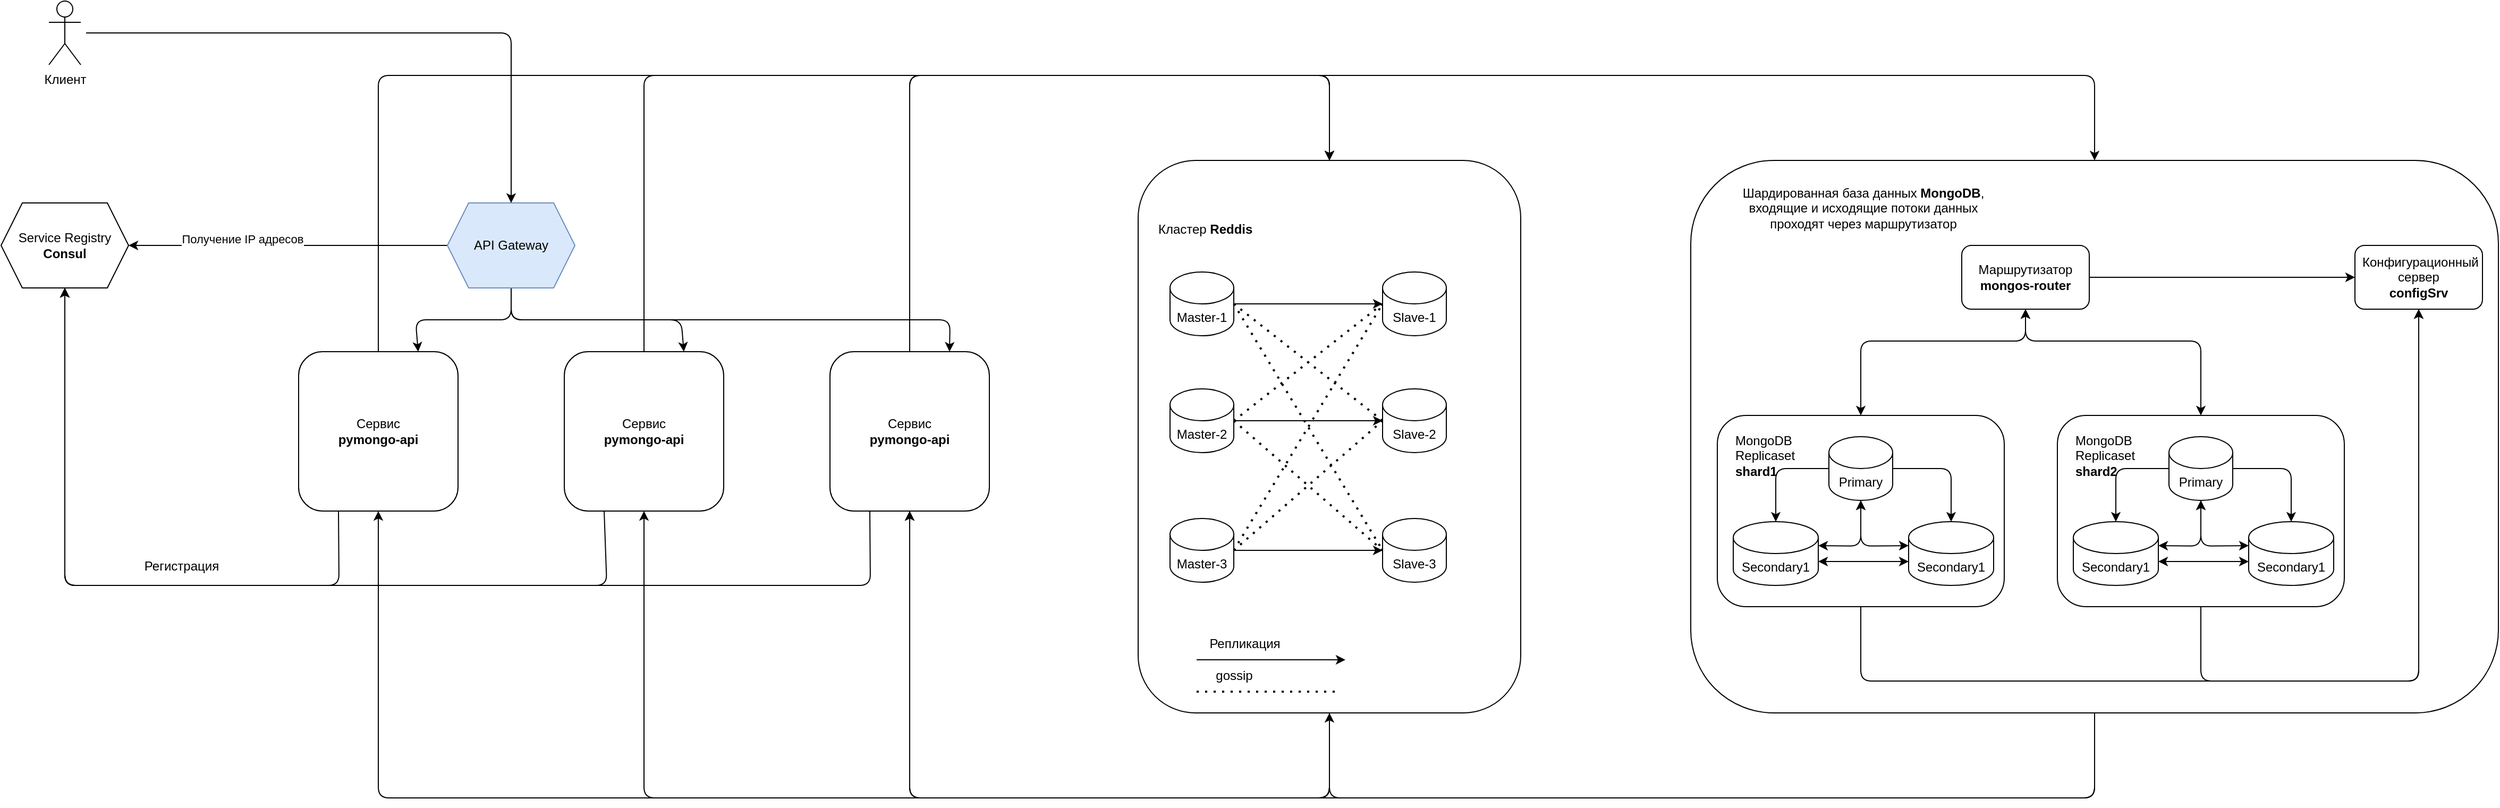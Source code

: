 <mxfile>
    <diagram id="SZwGgle-3irpqdK5OYNf" name="5. CDN">
        <mxGraphModel dx="4065" dy="1410" grid="1" gridSize="10" guides="1" tooltips="1" connect="1" arrows="1" fold="1" page="1" pageScale="1" pageWidth="850" pageHeight="1100" math="0" shadow="0">
            <root>
                <mxCell id="0"/>
                <mxCell id="1" parent="0"/>
                <mxCell id="C8XVpUJaXh1qfkMYFP7a-1" value="Service Registry&lt;br&gt;&lt;b&gt;Consul&lt;/b&gt;" style="shape=hexagon;perimeter=hexagonPerimeter2;whiteSpace=wrap;html=1;fixedSize=1;" vertex="1" parent="1">
                    <mxGeometry x="-1550" y="200" width="120" height="80" as="geometry"/>
                </mxCell>
                <mxCell id="C8XVpUJaXh1qfkMYFP7a-2" style="edgeStyle=none;html=1;exitX=0.25;exitY=1;exitDx=0;exitDy=0;entryX=0.5;entryY=1;entryDx=0;entryDy=0;" edge="1" parent="1" source="C8XVpUJaXh1qfkMYFP7a-3" target="C8XVpUJaXh1qfkMYFP7a-1">
                    <mxGeometry relative="1" as="geometry">
                        <Array as="points">
                            <mxPoint x="-732" y="560"/>
                            <mxPoint x="-1490" y="560"/>
                        </Array>
                    </mxGeometry>
                </mxCell>
                <mxCell id="C8XVpUJaXh1qfkMYFP7a-3" value="Сервис&lt;br&gt;&lt;b&gt;pymongo-api&lt;/b&gt;" style="rounded=1;whiteSpace=wrap;html=1;container=0;" vertex="1" parent="1">
                    <mxGeometry x="-770" y="340" width="150" height="150" as="geometry"/>
                </mxCell>
                <mxCell id="C8XVpUJaXh1qfkMYFP7a-4" style="edgeStyle=none;html=1;exitX=0.5;exitY=1;exitDx=0;exitDy=0;startArrow=none;startFill=0;endArrow=classic;endFill=1;entryX=0.5;entryY=1;entryDx=0;entryDy=0;" edge="1" parent="1" source="C8XVpUJaXh1qfkMYFP7a-40" target="C8XVpUJaXh1qfkMYFP7a-3">
                    <mxGeometry relative="1" as="geometry">
                        <mxPoint x="-650" y="520" as="targetPoint"/>
                        <Array as="points">
                            <mxPoint x="-300" y="760"/>
                            <mxPoint x="-695" y="760"/>
                        </Array>
                    </mxGeometry>
                </mxCell>
                <mxCell id="C8XVpUJaXh1qfkMYFP7a-5" style="edgeStyle=none;html=1;exitX=0.5;exitY=0;exitDx=0;exitDy=0;entryX=0.5;entryY=0;entryDx=0;entryDy=0;startArrow=none;startFill=0;endArrow=classic;endFill=1;" edge="1" parent="1" source="C8XVpUJaXh1qfkMYFP7a-3" target="C8XVpUJaXh1qfkMYFP7a-9">
                    <mxGeometry relative="1" as="geometry">
                        <Array as="points">
                            <mxPoint x="-695" y="80"/>
                            <mxPoint x="420" y="80"/>
                        </Array>
                    </mxGeometry>
                </mxCell>
                <mxCell id="C8XVpUJaXh1qfkMYFP7a-6" style="edgeStyle=none;html=1;exitX=0.5;exitY=1;exitDx=0;exitDy=0;entryX=0.5;entryY=1;entryDx=0;entryDy=0;startArrow=none;startFill=0;endArrow=classic;endFill=1;" edge="1" parent="1" source="C8XVpUJaXh1qfkMYFP7a-9" target="C8XVpUJaXh1qfkMYFP7a-3">
                    <mxGeometry relative="1" as="geometry">
                        <Array as="points">
                            <mxPoint x="420" y="760"/>
                            <mxPoint x="-695" y="760"/>
                        </Array>
                    </mxGeometry>
                </mxCell>
                <mxCell id="C8XVpUJaXh1qfkMYFP7a-7" style="edgeStyle=none;html=1;exitX=0.5;exitY=1;exitDx=0;exitDy=0;entryX=0.5;entryY=1;entryDx=0;entryDy=0;startArrow=none;startFill=0;endArrow=classic;endFill=1;" edge="1" parent="1" source="C8XVpUJaXh1qfkMYFP7a-9" target="C8XVpUJaXh1qfkMYFP7a-40">
                    <mxGeometry relative="1" as="geometry">
                        <Array as="points">
                            <mxPoint x="420" y="760"/>
                            <mxPoint x="-300" y="760"/>
                        </Array>
                    </mxGeometry>
                </mxCell>
                <mxCell id="C8XVpUJaXh1qfkMYFP7a-8" style="edgeStyle=none;html=1;exitX=0.5;exitY=0;exitDx=0;exitDy=0;entryX=0.5;entryY=0;entryDx=0;entryDy=0;startArrow=none;startFill=0;endArrow=classic;endFill=1;" edge="1" parent="1" source="C8XVpUJaXh1qfkMYFP7a-3" target="C8XVpUJaXh1qfkMYFP7a-40">
                    <mxGeometry relative="1" as="geometry">
                        <Array as="points">
                            <mxPoint x="-695" y="80"/>
                            <mxPoint x="-300" y="80"/>
                        </Array>
                    </mxGeometry>
                </mxCell>
                <mxCell id="C8XVpUJaXh1qfkMYFP7a-9" value="" style="rounded=1;whiteSpace=wrap;html=1;align=left;container=0;" vertex="1" parent="1">
                    <mxGeometry x="40" y="160" width="760" height="520" as="geometry"/>
                </mxCell>
                <mxCell id="C8XVpUJaXh1qfkMYFP7a-10" value="Шардированная база данных &lt;b&gt;MongoDB&lt;/b&gt;, входящие и исходящие потоки данных проходят через маршрутизатор" style="text;html=1;strokeColor=none;fillColor=none;align=center;verticalAlign=middle;whiteSpace=wrap;rounded=0;container=0;" vertex="1" parent="1">
                    <mxGeometry x="75" y="180" width="255" height="50" as="geometry"/>
                </mxCell>
                <mxCell id="C8XVpUJaXh1qfkMYFP7a-11" value="Маршрутизатор&lt;br&gt;&lt;b&gt;mongos-router&lt;/b&gt;" style="rounded=1;whiteSpace=wrap;html=1;container=0;" vertex="1" parent="1">
                    <mxGeometry x="295" y="240" width="120" height="60" as="geometry"/>
                </mxCell>
                <mxCell id="C8XVpUJaXh1qfkMYFP7a-12" value="&amp;nbsp;Конфигурационный сервер&lt;br&gt;&lt;b&gt;configSrv&lt;/b&gt;" style="rounded=1;whiteSpace=wrap;html=1;container=0;" vertex="1" parent="1">
                    <mxGeometry x="665" y="240" width="120" height="60" as="geometry"/>
                </mxCell>
                <mxCell id="C8XVpUJaXh1qfkMYFP7a-13" style="edgeStyle=none;html=1;exitX=1;exitY=0.5;exitDx=0;exitDy=0;entryX=0;entryY=0.5;entryDx=0;entryDy=0;startArrow=none;startFill=0;" edge="1" parent="1" source="C8XVpUJaXh1qfkMYFP7a-11" target="C8XVpUJaXh1qfkMYFP7a-12">
                    <mxGeometry relative="1" as="geometry"/>
                </mxCell>
                <mxCell id="C8XVpUJaXh1qfkMYFP7a-14" style="edgeStyle=none;html=1;exitX=0.5;exitY=1;exitDx=0;exitDy=0;entryX=0.5;entryY=0;entryDx=0;entryDy=0;startArrow=classic;startFill=1;" edge="1" parent="1" source="C8XVpUJaXh1qfkMYFP7a-11" target="C8XVpUJaXh1qfkMYFP7a-18">
                    <mxGeometry relative="1" as="geometry">
                        <mxPoint x="165" y="360" as="targetPoint"/>
                        <Array as="points">
                            <mxPoint x="355" y="330"/>
                            <mxPoint x="200" y="330"/>
                        </Array>
                    </mxGeometry>
                </mxCell>
                <mxCell id="C8XVpUJaXh1qfkMYFP7a-15" style="edgeStyle=none;html=1;exitX=0.5;exitY=1;exitDx=0;exitDy=0;entryX=0.5;entryY=1;entryDx=0;entryDy=0;startArrow=none;startFill=0;" edge="1" parent="1" source="C8XVpUJaXh1qfkMYFP7a-28" target="C8XVpUJaXh1qfkMYFP7a-12">
                    <mxGeometry relative="1" as="geometry">
                        <Array as="points">
                            <mxPoint x="520" y="650"/>
                            <mxPoint x="725" y="650"/>
                        </Array>
                    </mxGeometry>
                </mxCell>
                <mxCell id="C8XVpUJaXh1qfkMYFP7a-16" style="edgeStyle=none;html=1;exitX=0.5;exitY=1;exitDx=0;exitDy=0;entryX=0.5;entryY=0;entryDx=0;entryDy=0;startArrow=classic;startFill=1;" edge="1" parent="1" source="C8XVpUJaXh1qfkMYFP7a-11" target="C8XVpUJaXh1qfkMYFP7a-28">
                    <mxGeometry relative="1" as="geometry">
                        <mxPoint x="285" y="360" as="targetPoint"/>
                        <Array as="points">
                            <mxPoint x="355" y="330"/>
                            <mxPoint x="520" y="330"/>
                        </Array>
                    </mxGeometry>
                </mxCell>
                <mxCell id="C8XVpUJaXh1qfkMYFP7a-17" style="edgeStyle=none;html=1;exitX=0.5;exitY=1;exitDx=0;exitDy=0;entryX=0.5;entryY=1;entryDx=0;entryDy=0;startArrow=none;startFill=0;" edge="1" parent="1" source="C8XVpUJaXh1qfkMYFP7a-18" target="C8XVpUJaXh1qfkMYFP7a-12">
                    <mxGeometry relative="1" as="geometry">
                        <Array as="points">
                            <mxPoint x="200" y="650"/>
                            <mxPoint x="725" y="650"/>
                        </Array>
                    </mxGeometry>
                </mxCell>
                <mxCell id="C8XVpUJaXh1qfkMYFP7a-18" value="" style="rounded=1;whiteSpace=wrap;html=1;container=0;" vertex="1" parent="1">
                    <mxGeometry x="65" y="400" width="270" height="180" as="geometry"/>
                </mxCell>
                <mxCell id="C8XVpUJaXh1qfkMYFP7a-19" value="Primary" style="shape=cylinder3;whiteSpace=wrap;html=1;boundedLbl=1;backgroundOutline=1;size=15;container=0;" vertex="1" parent="1">
                    <mxGeometry x="170" y="420" width="60" height="60" as="geometry"/>
                </mxCell>
                <mxCell id="C8XVpUJaXh1qfkMYFP7a-20" value="&lt;span style=&quot;border-color: var(--border-color); color: rgb(0, 0, 0); font-family: Helvetica; font-size: 12px; font-style: normal; font-variant-ligatures: normal; font-variant-caps: normal; letter-spacing: normal; orphans: 2; text-align: center; text-indent: 0px; text-transform: none; widows: 2; word-spacing: 0px; -webkit-text-stroke-width: 0px; background-color: rgb(251, 251, 251); text-decoration-thickness: initial; text-decoration-style: initial; text-decoration-color: initial;&quot;&gt;&lt;span style=&quot;font-weight: 400;&quot;&gt;MongoDB&lt;br&gt;&lt;/span&gt;Replicaset&lt;br&gt;&lt;b&gt;shard1&lt;/b&gt;&lt;/span&gt;" style="text;whiteSpace=wrap;html=1;container=0;" vertex="1" parent="1">
                    <mxGeometry x="80" y="410" width="70" height="40" as="geometry"/>
                </mxCell>
                <mxCell id="C8XVpUJaXh1qfkMYFP7a-21" style="edgeStyle=none;html=1;exitX=1;exitY=0;exitDx=0;exitDy=22.5;exitPerimeter=0;entryX=0.5;entryY=1;entryDx=0;entryDy=0;entryPerimeter=0;startArrow=classic;startFill=1;" edge="1" parent="1" source="C8XVpUJaXh1qfkMYFP7a-22" target="C8XVpUJaXh1qfkMYFP7a-19">
                    <mxGeometry relative="1" as="geometry">
                        <Array as="points">
                            <mxPoint x="200" y="523"/>
                        </Array>
                    </mxGeometry>
                </mxCell>
                <mxCell id="C8XVpUJaXh1qfkMYFP7a-22" value="Secondary1" style="shape=cylinder3;whiteSpace=wrap;html=1;boundedLbl=1;backgroundOutline=1;size=15;container=0;" vertex="1" parent="1">
                    <mxGeometry x="80" y="500" width="80" height="60" as="geometry"/>
                </mxCell>
                <mxCell id="C8XVpUJaXh1qfkMYFP7a-23" style="edgeStyle=none;html=1;exitX=0;exitY=0.5;exitDx=0;exitDy=0;exitPerimeter=0;entryX=0.5;entryY=0;entryDx=0;entryDy=0;entryPerimeter=0;startArrow=none;startFill=0;" edge="1" parent="1" source="C8XVpUJaXh1qfkMYFP7a-19" target="C8XVpUJaXh1qfkMYFP7a-22">
                    <mxGeometry relative="1" as="geometry">
                        <Array as="points">
                            <mxPoint x="120" y="450"/>
                        </Array>
                    </mxGeometry>
                </mxCell>
                <mxCell id="C8XVpUJaXh1qfkMYFP7a-24" style="edgeStyle=none;html=1;exitX=0;exitY=0;exitDx=0;exitDy=22.5;exitPerimeter=0;startArrow=classic;startFill=1;" edge="1" parent="1" source="C8XVpUJaXh1qfkMYFP7a-25" target="C8XVpUJaXh1qfkMYFP7a-19">
                    <mxGeometry relative="1" as="geometry">
                        <Array as="points">
                            <mxPoint x="200" y="523"/>
                        </Array>
                    </mxGeometry>
                </mxCell>
                <mxCell id="C8XVpUJaXh1qfkMYFP7a-25" value="Secondary1" style="shape=cylinder3;whiteSpace=wrap;html=1;boundedLbl=1;backgroundOutline=1;size=15;container=0;" vertex="1" parent="1">
                    <mxGeometry x="245" y="500" width="80" height="60" as="geometry"/>
                </mxCell>
                <mxCell id="C8XVpUJaXh1qfkMYFP7a-26" style="edgeStyle=none;html=1;exitX=1;exitY=0.5;exitDx=0;exitDy=0;exitPerimeter=0;entryX=0.5;entryY=0;entryDx=0;entryDy=0;entryPerimeter=0;startArrow=none;startFill=0;" edge="1" parent="1" source="C8XVpUJaXh1qfkMYFP7a-19" target="C8XVpUJaXh1qfkMYFP7a-25">
                    <mxGeometry relative="1" as="geometry">
                        <Array as="points">
                            <mxPoint x="285" y="450"/>
                        </Array>
                    </mxGeometry>
                </mxCell>
                <mxCell id="C8XVpUJaXh1qfkMYFP7a-27" style="edgeStyle=none;html=1;exitX=1;exitY=0;exitDx=0;exitDy=37.5;exitPerimeter=0;entryX=0;entryY=0;entryDx=0;entryDy=37.5;entryPerimeter=0;startArrow=classic;startFill=1;" edge="1" parent="1" source="C8XVpUJaXh1qfkMYFP7a-22" target="C8XVpUJaXh1qfkMYFP7a-25">
                    <mxGeometry relative="1" as="geometry"/>
                </mxCell>
                <mxCell id="C8XVpUJaXh1qfkMYFP7a-28" value="" style="rounded=1;whiteSpace=wrap;html=1;container=0;" vertex="1" parent="1">
                    <mxGeometry x="385" y="400" width="270" height="180" as="geometry"/>
                </mxCell>
                <mxCell id="C8XVpUJaXh1qfkMYFP7a-29" value="Primary" style="shape=cylinder3;whiteSpace=wrap;html=1;boundedLbl=1;backgroundOutline=1;size=15;container=0;" vertex="1" parent="1">
                    <mxGeometry x="490" y="420" width="60" height="60" as="geometry"/>
                </mxCell>
                <mxCell id="C8XVpUJaXh1qfkMYFP7a-30" value="&lt;b style=&quot;border-color: var(--border-color); color: rgb(0, 0, 0); font-family: Helvetica; font-size: 12px; font-style: normal; font-variant-ligatures: normal; font-variant-caps: normal; letter-spacing: normal; orphans: 2; text-align: center; text-indent: 0px; text-transform: none; widows: 2; word-spacing: 0px; -webkit-text-stroke-width: 0px; background-color: rgb(251, 251, 251); text-decoration-thickness: initial; text-decoration-style: initial; text-decoration-color: initial;&quot;&gt;&lt;span style=&quot;font-weight: 400;&quot;&gt;MongoDB Replicaset&lt;/span&gt;&lt;br&gt;shard2&lt;br&gt;&lt;/b&gt;" style="text;whiteSpace=wrap;html=1;container=0;" vertex="1" parent="1">
                    <mxGeometry x="400" y="410" width="70" height="40" as="geometry"/>
                </mxCell>
                <mxCell id="C8XVpUJaXh1qfkMYFP7a-31" style="edgeStyle=none;html=1;exitX=1;exitY=0;exitDx=0;exitDy=22.5;exitPerimeter=0;entryX=0.5;entryY=1;entryDx=0;entryDy=0;entryPerimeter=0;startArrow=classic;startFill=1;" edge="1" parent="1" source="C8XVpUJaXh1qfkMYFP7a-32" target="C8XVpUJaXh1qfkMYFP7a-29">
                    <mxGeometry relative="1" as="geometry">
                        <Array as="points">
                            <mxPoint x="520" y="523"/>
                        </Array>
                    </mxGeometry>
                </mxCell>
                <mxCell id="C8XVpUJaXh1qfkMYFP7a-32" value="Secondary1" style="shape=cylinder3;whiteSpace=wrap;html=1;boundedLbl=1;backgroundOutline=1;size=15;container=0;" vertex="1" parent="1">
                    <mxGeometry x="400" y="500" width="80" height="60" as="geometry"/>
                </mxCell>
                <mxCell id="C8XVpUJaXh1qfkMYFP7a-33" style="edgeStyle=none;html=1;exitX=0;exitY=0.5;exitDx=0;exitDy=0;exitPerimeter=0;entryX=0.5;entryY=0;entryDx=0;entryDy=0;entryPerimeter=0;startArrow=none;startFill=0;" edge="1" parent="1" source="C8XVpUJaXh1qfkMYFP7a-29" target="C8XVpUJaXh1qfkMYFP7a-32">
                    <mxGeometry relative="1" as="geometry">
                        <Array as="points">
                            <mxPoint x="440" y="450"/>
                        </Array>
                    </mxGeometry>
                </mxCell>
                <mxCell id="C8XVpUJaXh1qfkMYFP7a-34" style="edgeStyle=none;html=1;exitX=0;exitY=0;exitDx=0;exitDy=22.5;exitPerimeter=0;startArrow=classic;startFill=1;" edge="1" parent="1" source="C8XVpUJaXh1qfkMYFP7a-35" target="C8XVpUJaXh1qfkMYFP7a-29">
                    <mxGeometry relative="1" as="geometry">
                        <Array as="points">
                            <mxPoint x="520" y="523"/>
                        </Array>
                    </mxGeometry>
                </mxCell>
                <mxCell id="C8XVpUJaXh1qfkMYFP7a-35" value="Secondary1" style="shape=cylinder3;whiteSpace=wrap;html=1;boundedLbl=1;backgroundOutline=1;size=15;container=0;" vertex="1" parent="1">
                    <mxGeometry x="565" y="500" width="80" height="60" as="geometry"/>
                </mxCell>
                <mxCell id="C8XVpUJaXh1qfkMYFP7a-36" style="edgeStyle=none;html=1;exitX=1;exitY=0.5;exitDx=0;exitDy=0;exitPerimeter=0;entryX=0.5;entryY=0;entryDx=0;entryDy=0;entryPerimeter=0;startArrow=none;startFill=0;" edge="1" parent="1" source="C8XVpUJaXh1qfkMYFP7a-29" target="C8XVpUJaXh1qfkMYFP7a-35">
                    <mxGeometry relative="1" as="geometry">
                        <Array as="points">
                            <mxPoint x="605" y="450"/>
                        </Array>
                    </mxGeometry>
                </mxCell>
                <mxCell id="C8XVpUJaXh1qfkMYFP7a-37" style="edgeStyle=none;html=1;exitX=1;exitY=0;exitDx=0;exitDy=37.5;exitPerimeter=0;entryX=0;entryY=0;entryDx=0;entryDy=37.5;entryPerimeter=0;startArrow=classic;startFill=1;" edge="1" parent="1" source="C8XVpUJaXh1qfkMYFP7a-32" target="C8XVpUJaXh1qfkMYFP7a-35">
                    <mxGeometry relative="1" as="geometry"/>
                </mxCell>
                <mxCell id="C8XVpUJaXh1qfkMYFP7a-38" style="edgeStyle=none;html=1;exitX=0.5;exitY=1;exitDx=0;exitDy=0;entryX=0.5;entryY=1;entryDx=0;entryDy=0;" edge="1" parent="1" source="C8XVpUJaXh1qfkMYFP7a-40" target="C8XVpUJaXh1qfkMYFP7a-63">
                    <mxGeometry relative="1" as="geometry">
                        <Array as="points">
                            <mxPoint x="-300" y="760"/>
                            <mxPoint x="-945" y="760"/>
                        </Array>
                    </mxGeometry>
                </mxCell>
                <mxCell id="C8XVpUJaXh1qfkMYFP7a-39" style="edgeStyle=none;html=1;exitX=0.5;exitY=1;exitDx=0;exitDy=0;entryX=0.5;entryY=1;entryDx=0;entryDy=0;" edge="1" parent="1" source="C8XVpUJaXh1qfkMYFP7a-40" target="C8XVpUJaXh1qfkMYFP7a-66">
                    <mxGeometry relative="1" as="geometry">
                        <Array as="points">
                            <mxPoint x="-300" y="760"/>
                            <mxPoint x="-1195" y="760"/>
                        </Array>
                    </mxGeometry>
                </mxCell>
                <mxCell id="C8XVpUJaXh1qfkMYFP7a-40" value="" style="rounded=1;whiteSpace=wrap;html=1;container=0;" vertex="1" parent="1">
                    <mxGeometry x="-480" y="160" width="360" height="520" as="geometry"/>
                </mxCell>
                <mxCell id="C8XVpUJaXh1qfkMYFP7a-41" value="Кластер &lt;b&gt;Reddis&lt;/b&gt;&amp;nbsp;" style="text;html=1;strokeColor=none;fillColor=none;align=center;verticalAlign=middle;whiteSpace=wrap;rounded=0;container=0;" vertex="1" parent="1">
                    <mxGeometry x="-470" y="210" width="110" height="30" as="geometry"/>
                </mxCell>
                <mxCell id="C8XVpUJaXh1qfkMYFP7a-42" value="Master-1" style="shape=cylinder3;whiteSpace=wrap;html=1;boundedLbl=1;backgroundOutline=1;size=15;container=0;" vertex="1" parent="1">
                    <mxGeometry x="-450" y="265" width="60" height="60" as="geometry"/>
                </mxCell>
                <mxCell id="C8XVpUJaXh1qfkMYFP7a-43" value="Slave-1" style="shape=cylinder3;whiteSpace=wrap;html=1;boundedLbl=1;backgroundOutline=1;size=15;container=0;" vertex="1" parent="1">
                    <mxGeometry x="-250" y="265" width="60" height="60" as="geometry"/>
                </mxCell>
                <mxCell id="C8XVpUJaXh1qfkMYFP7a-44" style="edgeStyle=none;html=1;exitX=1;exitY=0.5;exitDx=0;exitDy=0;exitPerimeter=0;entryX=0;entryY=0.5;entryDx=0;entryDy=0;entryPerimeter=0;startArrow=none;startFill=0;" edge="1" parent="1" source="C8XVpUJaXh1qfkMYFP7a-42" target="C8XVpUJaXh1qfkMYFP7a-43">
                    <mxGeometry relative="1" as="geometry"/>
                </mxCell>
                <mxCell id="C8XVpUJaXh1qfkMYFP7a-45" value="Master-2" style="shape=cylinder3;whiteSpace=wrap;html=1;boundedLbl=1;backgroundOutline=1;size=15;container=0;" vertex="1" parent="1">
                    <mxGeometry x="-450" y="375" width="60" height="60" as="geometry"/>
                </mxCell>
                <mxCell id="C8XVpUJaXh1qfkMYFP7a-46" value="Slave-2" style="shape=cylinder3;whiteSpace=wrap;html=1;boundedLbl=1;backgroundOutline=1;size=15;container=0;" vertex="1" parent="1">
                    <mxGeometry x="-250" y="375" width="60" height="60" as="geometry"/>
                </mxCell>
                <mxCell id="C8XVpUJaXh1qfkMYFP7a-47" style="edgeStyle=none;html=1;exitX=1;exitY=0.5;exitDx=0;exitDy=0;exitPerimeter=0;entryX=0;entryY=0.5;entryDx=0;entryDy=0;entryPerimeter=0;startArrow=none;startFill=0;" edge="1" parent="1" source="C8XVpUJaXh1qfkMYFP7a-45" target="C8XVpUJaXh1qfkMYFP7a-46">
                    <mxGeometry relative="1" as="geometry"/>
                </mxCell>
                <mxCell id="C8XVpUJaXh1qfkMYFP7a-48" value="Master-3" style="shape=cylinder3;whiteSpace=wrap;html=1;boundedLbl=1;backgroundOutline=1;size=15;container=0;" vertex="1" parent="1">
                    <mxGeometry x="-450" y="497" width="60" height="60" as="geometry"/>
                </mxCell>
                <mxCell id="C8XVpUJaXh1qfkMYFP7a-49" value="Slave-3" style="shape=cylinder3;whiteSpace=wrap;html=1;boundedLbl=1;backgroundOutline=1;size=15;container=0;" vertex="1" parent="1">
                    <mxGeometry x="-250" y="497" width="60" height="60" as="geometry"/>
                </mxCell>
                <mxCell id="C8XVpUJaXh1qfkMYFP7a-50" value="" style="endArrow=none;dashed=1;html=1;dashPattern=1 3;strokeWidth=2;exitX=1;exitY=0.5;exitDx=0;exitDy=0;exitPerimeter=0;entryX=0;entryY=0.5;entryDx=0;entryDy=0;entryPerimeter=0;endFill=0;" edge="1" parent="1" source="C8XVpUJaXh1qfkMYFP7a-48" target="C8XVpUJaXh1qfkMYFP7a-46">
                    <mxGeometry width="50" height="50" relative="1" as="geometry">
                        <mxPoint x="-340" y="515" as="sourcePoint"/>
                        <mxPoint x="-290" y="465" as="targetPoint"/>
                    </mxGeometry>
                </mxCell>
                <mxCell id="C8XVpUJaXh1qfkMYFP7a-51" value="" style="endArrow=none;dashed=1;html=1;dashPattern=1 3;strokeWidth=2;exitX=1;exitY=0.5;exitDx=0;exitDy=0;exitPerimeter=0;entryX=0;entryY=0.5;entryDx=0;entryDy=0;entryPerimeter=0;endFill=0;" edge="1" parent="1" source="C8XVpUJaXh1qfkMYFP7a-48" target="C8XVpUJaXh1qfkMYFP7a-43">
                    <mxGeometry width="50" height="50" relative="1" as="geometry">
                        <mxPoint x="-380" y="537" as="sourcePoint"/>
                        <mxPoint x="-240.0" y="415" as="targetPoint"/>
                    </mxGeometry>
                </mxCell>
                <mxCell id="C8XVpUJaXh1qfkMYFP7a-52" value="" style="endArrow=none;dashed=1;html=1;dashPattern=1 3;strokeWidth=2;exitX=1;exitY=0.5;exitDx=0;exitDy=0;exitPerimeter=0;endFill=0;" edge="1" parent="1" source="C8XVpUJaXh1qfkMYFP7a-45">
                    <mxGeometry width="50" height="50" relative="1" as="geometry">
                        <mxPoint x="-380" y="537.0" as="sourcePoint"/>
                        <mxPoint x="-250" y="295" as="targetPoint"/>
                    </mxGeometry>
                </mxCell>
                <mxCell id="C8XVpUJaXh1qfkMYFP7a-53" value="" style="endArrow=none;dashed=1;html=1;dashPattern=1 3;strokeWidth=2;endFill=0;entryX=0;entryY=0.5;entryDx=0;entryDy=0;entryPerimeter=0;" edge="1" parent="1" target="C8XVpUJaXh1qfkMYFP7a-49">
                    <mxGeometry width="50" height="50" relative="1" as="geometry">
                        <mxPoint x="-390" y="405" as="sourcePoint"/>
                        <mxPoint x="-240" y="305" as="targetPoint"/>
                    </mxGeometry>
                </mxCell>
                <mxCell id="C8XVpUJaXh1qfkMYFP7a-54" value="" style="endArrow=none;dashed=1;html=1;dashPattern=1 3;strokeWidth=2;exitX=1;exitY=0.5;exitDx=0;exitDy=0;exitPerimeter=0;endFill=0;" edge="1" parent="1" source="C8XVpUJaXh1qfkMYFP7a-42">
                    <mxGeometry width="50" height="50" relative="1" as="geometry">
                        <mxPoint x="-380" y="415" as="sourcePoint"/>
                        <mxPoint x="-250" y="405" as="targetPoint"/>
                    </mxGeometry>
                </mxCell>
                <mxCell id="C8XVpUJaXh1qfkMYFP7a-55" style="edgeStyle=none;html=1;exitX=1;exitY=0.5;exitDx=0;exitDy=0;exitPerimeter=0;entryX=0;entryY=0.5;entryDx=0;entryDy=0;entryPerimeter=0;startArrow=none;startFill=0;" edge="1" parent="1" source="C8XVpUJaXh1qfkMYFP7a-48" target="C8XVpUJaXh1qfkMYFP7a-49">
                    <mxGeometry relative="1" as="geometry"/>
                </mxCell>
                <mxCell id="C8XVpUJaXh1qfkMYFP7a-56" value="" style="endArrow=none;dashed=1;html=1;dashPattern=1 3;strokeWidth=2;exitX=1;exitY=0.5;exitDx=0;exitDy=0;exitPerimeter=0;endFill=0;entryX=0;entryY=0.5;entryDx=0;entryDy=0;entryPerimeter=0;" edge="1" parent="1" source="C8XVpUJaXh1qfkMYFP7a-42" target="C8XVpUJaXh1qfkMYFP7a-49">
                    <mxGeometry width="50" height="50" relative="1" as="geometry">
                        <mxPoint x="-380" y="305" as="sourcePoint"/>
                        <mxPoint x="-240" y="415" as="targetPoint"/>
                    </mxGeometry>
                </mxCell>
                <mxCell id="C8XVpUJaXh1qfkMYFP7a-57" style="edgeStyle=none;html=1;exitX=1;exitY=0.5;exitDx=0;exitDy=0;exitPerimeter=0;entryX=0;entryY=0.5;entryDx=0;entryDy=0;entryPerimeter=0;startArrow=none;startFill=0;" edge="1" parent="1">
                    <mxGeometry relative="1" as="geometry">
                        <mxPoint x="-425" y="630" as="sourcePoint"/>
                        <mxPoint x="-285" y="630" as="targetPoint"/>
                    </mxGeometry>
                </mxCell>
                <mxCell id="C8XVpUJaXh1qfkMYFP7a-58" value="" style="endArrow=none;dashed=1;html=1;dashPattern=1 3;strokeWidth=2;endFill=0;" edge="1" parent="1">
                    <mxGeometry width="50" height="50" relative="1" as="geometry">
                        <mxPoint x="-425" y="660" as="sourcePoint"/>
                        <mxPoint x="-295" y="660" as="targetPoint"/>
                    </mxGeometry>
                </mxCell>
                <mxCell id="C8XVpUJaXh1qfkMYFP7a-59" value="Репликация" style="text;html=1;align=center;verticalAlign=middle;resizable=0;points=[];autosize=1;strokeColor=none;fillColor=none;container=0;" vertex="1" parent="1">
                    <mxGeometry x="-425" y="600" width="90" height="30" as="geometry"/>
                </mxCell>
                <mxCell id="C8XVpUJaXh1qfkMYFP7a-60" value="gossip" style="text;html=1;align=center;verticalAlign=middle;resizable=0;points=[];autosize=1;strokeColor=none;fillColor=none;container=0;" vertex="1" parent="1">
                    <mxGeometry x="-420" y="630" width="60" height="30" as="geometry"/>
                </mxCell>
                <mxCell id="C8XVpUJaXh1qfkMYFP7a-61" style="edgeStyle=none;html=1;exitX=0.5;exitY=0;exitDx=0;exitDy=0;entryX=0.5;entryY=0;entryDx=0;entryDy=0;" edge="1" parent="1" source="C8XVpUJaXh1qfkMYFP7a-63" target="C8XVpUJaXh1qfkMYFP7a-40">
                    <mxGeometry relative="1" as="geometry">
                        <Array as="points">
                            <mxPoint x="-945" y="80"/>
                            <mxPoint x="-300" y="80"/>
                        </Array>
                    </mxGeometry>
                </mxCell>
                <mxCell id="C8XVpUJaXh1qfkMYFP7a-62" style="edgeStyle=none;html=1;exitX=0.25;exitY=1;exitDx=0;exitDy=0;entryX=0.5;entryY=1;entryDx=0;entryDy=0;" edge="1" parent="1" source="C8XVpUJaXh1qfkMYFP7a-63" target="C8XVpUJaXh1qfkMYFP7a-1">
                    <mxGeometry relative="1" as="geometry">
                        <Array as="points">
                            <mxPoint x="-980" y="560"/>
                            <mxPoint x="-1490" y="560"/>
                        </Array>
                    </mxGeometry>
                </mxCell>
                <mxCell id="C8XVpUJaXh1qfkMYFP7a-63" value="Сервис&lt;br&gt;&lt;b&gt;pymongo-api&lt;/b&gt;" style="rounded=1;whiteSpace=wrap;html=1;container=0;" vertex="1" parent="1">
                    <mxGeometry x="-1020" y="340" width="150" height="150" as="geometry"/>
                </mxCell>
                <mxCell id="C8XVpUJaXh1qfkMYFP7a-64" style="edgeStyle=none;html=1;exitX=0.5;exitY=0;exitDx=0;exitDy=0;entryX=0.5;entryY=0;entryDx=0;entryDy=0;" edge="1" parent="1" source="C8XVpUJaXh1qfkMYFP7a-66" target="C8XVpUJaXh1qfkMYFP7a-40">
                    <mxGeometry relative="1" as="geometry">
                        <Array as="points">
                            <mxPoint x="-1195" y="80"/>
                            <mxPoint x="-300" y="80"/>
                        </Array>
                    </mxGeometry>
                </mxCell>
                <mxCell id="C8XVpUJaXh1qfkMYFP7a-65" style="edgeStyle=none;html=1;exitX=0.25;exitY=1;exitDx=0;exitDy=0;entryX=0.5;entryY=1;entryDx=0;entryDy=0;" edge="1" parent="1" source="C8XVpUJaXh1qfkMYFP7a-66" target="C8XVpUJaXh1qfkMYFP7a-1">
                    <mxGeometry relative="1" as="geometry">
                        <Array as="points">
                            <mxPoint x="-1232" y="560"/>
                            <mxPoint x="-1490" y="560"/>
                        </Array>
                    </mxGeometry>
                </mxCell>
                <mxCell id="C8XVpUJaXh1qfkMYFP7a-66" value="Сервис&lt;br&gt;&lt;b&gt;pymongo-api&lt;/b&gt;" style="rounded=1;whiteSpace=wrap;html=1;container=0;" vertex="1" parent="1">
                    <mxGeometry x="-1270" y="340" width="150" height="150" as="geometry"/>
                </mxCell>
                <mxCell id="C8XVpUJaXh1qfkMYFP7a-67" style="edgeStyle=none;html=1;exitX=0;exitY=0.5;exitDx=0;exitDy=0;entryX=1;entryY=0.5;entryDx=0;entryDy=0;" edge="1" parent="1" source="C8XVpUJaXh1qfkMYFP7a-72" target="C8XVpUJaXh1qfkMYFP7a-1">
                    <mxGeometry relative="1" as="geometry"/>
                </mxCell>
                <mxCell id="C8XVpUJaXh1qfkMYFP7a-68" value="Получение IP адресов" style="edgeLabel;html=1;align=center;verticalAlign=middle;resizable=0;points=[];" vertex="1" connectable="0" parent="C8XVpUJaXh1qfkMYFP7a-67">
                    <mxGeometry x="0.296" y="-6" relative="1" as="geometry">
                        <mxPoint x="1" as="offset"/>
                    </mxGeometry>
                </mxCell>
                <mxCell id="C8XVpUJaXh1qfkMYFP7a-69" style="edgeStyle=none;html=1;exitX=0.5;exitY=1;exitDx=0;exitDy=0;entryX=0.75;entryY=0;entryDx=0;entryDy=0;" edge="1" parent="1" source="C8XVpUJaXh1qfkMYFP7a-72" target="C8XVpUJaXh1qfkMYFP7a-66">
                    <mxGeometry relative="1" as="geometry">
                        <Array as="points">
                            <mxPoint x="-1070" y="310"/>
                            <mxPoint x="-1160" y="310"/>
                        </Array>
                    </mxGeometry>
                </mxCell>
                <mxCell id="C8XVpUJaXh1qfkMYFP7a-70" style="edgeStyle=none;html=1;exitX=0.5;exitY=1;exitDx=0;exitDy=0;entryX=0.75;entryY=0;entryDx=0;entryDy=0;" edge="1" parent="1" source="C8XVpUJaXh1qfkMYFP7a-72" target="C8XVpUJaXh1qfkMYFP7a-63">
                    <mxGeometry relative="1" as="geometry">
                        <Array as="points">
                            <mxPoint x="-1070" y="310"/>
                            <mxPoint x="-910" y="310"/>
                        </Array>
                    </mxGeometry>
                </mxCell>
                <mxCell id="C8XVpUJaXh1qfkMYFP7a-71" style="edgeStyle=none;html=1;exitX=0.5;exitY=1;exitDx=0;exitDy=0;entryX=0.75;entryY=0;entryDx=0;entryDy=0;" edge="1" parent="1" source="C8XVpUJaXh1qfkMYFP7a-72" target="C8XVpUJaXh1qfkMYFP7a-3">
                    <mxGeometry relative="1" as="geometry">
                        <Array as="points">
                            <mxPoint x="-1070" y="310"/>
                            <mxPoint x="-657" y="310"/>
                        </Array>
                    </mxGeometry>
                </mxCell>
                <mxCell id="C8XVpUJaXh1qfkMYFP7a-72" value="API Gateway" style="shape=hexagon;perimeter=hexagonPerimeter2;whiteSpace=wrap;html=1;fixedSize=1;fillColor=#dae8fc;strokeColor=#6c8ebf;" vertex="1" parent="1">
                    <mxGeometry x="-1130" y="200" width="120" height="80" as="geometry"/>
                </mxCell>
                <mxCell id="C8XVpUJaXh1qfkMYFP7a-73" value="" style="endArrow=classic;html=1;entryX=0.5;entryY=0;entryDx=0;entryDy=0;" edge="1" parent="1" target="C8XVpUJaXh1qfkMYFP7a-72">
                    <mxGeometry width="50" height="50" relative="1" as="geometry">
                        <mxPoint x="-1470" y="40" as="sourcePoint"/>
                        <mxPoint x="-1010" y="220" as="targetPoint"/>
                        <Array as="points">
                            <mxPoint x="-1070" y="40"/>
                        </Array>
                    </mxGeometry>
                </mxCell>
                <mxCell id="C8XVpUJaXh1qfkMYFP7a-74" value="Клиент" style="shape=umlActor;verticalLabelPosition=bottom;verticalAlign=top;html=1;outlineConnect=0;" vertex="1" parent="1">
                    <mxGeometry x="-1505" y="10" width="30" height="60" as="geometry"/>
                </mxCell>
                <mxCell id="C8XVpUJaXh1qfkMYFP7a-75" value="Регистрация" style="text;html=1;strokeColor=none;fillColor=none;align=center;verticalAlign=middle;whiteSpace=wrap;rounded=0;" vertex="1" parent="1">
                    <mxGeometry x="-1410" y="527" width="60" height="30" as="geometry"/>
                </mxCell>
            </root>
        </mxGraphModel>
    </diagram>
    <diagram id="KOePZH_qg0t0oXSTc5vh" name="4. Горизонтальное масштабирование">
        <mxGraphModel dx="8007" dy="3760" grid="1" gridSize="10" guides="1" tooltips="1" connect="1" arrows="1" fold="1" page="1" pageScale="1" pageWidth="850" pageHeight="1100" math="0" shadow="0">
            <root>
                <mxCell id="0"/>
                <mxCell id="1" parent="0"/>
                <mxCell id="7RruODXLSAWAc9v2x08c-2" value="Service Registry&lt;br&gt;&lt;b&gt;Consul&lt;/b&gt;" style="shape=hexagon;perimeter=hexagonPerimeter2;whiteSpace=wrap;html=1;fixedSize=1;" vertex="1" parent="1">
                    <mxGeometry x="-1550" y="200" width="120" height="80" as="geometry"/>
                </mxCell>
                <mxCell id="7RruODXLSAWAc9v2x08c-75" style="edgeStyle=none;html=1;exitX=0.25;exitY=1;exitDx=0;exitDy=0;entryX=0.5;entryY=1;entryDx=0;entryDy=0;" edge="1" parent="1" source="heWexaW4QgDUmAeF28DE-3" target="7RruODXLSAWAc9v2x08c-2">
                    <mxGeometry relative="1" as="geometry">
                        <Array as="points">
                            <mxPoint x="-732" y="560"/>
                            <mxPoint x="-1490" y="560"/>
                        </Array>
                    </mxGeometry>
                </mxCell>
                <mxCell id="heWexaW4QgDUmAeF28DE-3" value="Сервис&lt;br&gt;&lt;b&gt;pymongo-api&lt;/b&gt;" style="rounded=1;whiteSpace=wrap;html=1;container=0;" vertex="1" parent="1">
                    <mxGeometry x="-770" y="340" width="150" height="150" as="geometry"/>
                </mxCell>
                <mxCell id="heWexaW4QgDUmAeF28DE-4" style="edgeStyle=none;html=1;exitX=0.5;exitY=1;exitDx=0;exitDy=0;startArrow=none;startFill=0;endArrow=classic;endFill=1;entryX=0.5;entryY=1;entryDx=0;entryDy=0;" edge="1" parent="1" source="heWexaW4QgDUmAeF28DE-41" target="heWexaW4QgDUmAeF28DE-3">
                    <mxGeometry relative="1" as="geometry">
                        <mxPoint x="-650" y="520" as="targetPoint"/>
                        <Array as="points">
                            <mxPoint x="-300" y="760"/>
                            <mxPoint x="-695" y="760"/>
                        </Array>
                    </mxGeometry>
                </mxCell>
                <mxCell id="heWexaW4QgDUmAeF28DE-2" style="edgeStyle=none;html=1;exitX=0.5;exitY=0;exitDx=0;exitDy=0;entryX=0.5;entryY=0;entryDx=0;entryDy=0;startArrow=none;startFill=0;endArrow=classic;endFill=1;" edge="1" parent="1" source="heWexaW4QgDUmAeF28DE-3" target="heWexaW4QgDUmAeF28DE-6">
                    <mxGeometry relative="1" as="geometry">
                        <Array as="points">
                            <mxPoint x="-695" y="80"/>
                            <mxPoint x="420" y="80"/>
                        </Array>
                    </mxGeometry>
                </mxCell>
                <mxCell id="heWexaW4QgDUmAeF28DE-38" style="edgeStyle=none;html=1;exitX=0.5;exitY=1;exitDx=0;exitDy=0;entryX=0.5;entryY=1;entryDx=0;entryDy=0;startArrow=none;startFill=0;endArrow=classic;endFill=1;" edge="1" parent="1" source="heWexaW4QgDUmAeF28DE-6" target="heWexaW4QgDUmAeF28DE-3">
                    <mxGeometry relative="1" as="geometry">
                        <Array as="points">
                            <mxPoint x="420" y="760"/>
                            <mxPoint x="-695" y="760"/>
                        </Array>
                    </mxGeometry>
                </mxCell>
                <mxCell id="heWexaW4QgDUmAeF28DE-39" style="edgeStyle=none;html=1;exitX=0.5;exitY=1;exitDx=0;exitDy=0;entryX=0.5;entryY=1;entryDx=0;entryDy=0;startArrow=none;startFill=0;endArrow=classic;endFill=1;" edge="1" parent="1" source="heWexaW4QgDUmAeF28DE-6" target="heWexaW4QgDUmAeF28DE-41">
                    <mxGeometry relative="1" as="geometry">
                        <Array as="points">
                            <mxPoint x="420" y="760"/>
                            <mxPoint x="-300" y="760"/>
                        </Array>
                    </mxGeometry>
                </mxCell>
                <mxCell id="heWexaW4QgDUmAeF28DE-1" style="edgeStyle=none;html=1;exitX=0.5;exitY=0;exitDx=0;exitDy=0;entryX=0.5;entryY=0;entryDx=0;entryDy=0;startArrow=none;startFill=0;endArrow=classic;endFill=1;" edge="1" parent="1" source="heWexaW4QgDUmAeF28DE-3" target="heWexaW4QgDUmAeF28DE-41">
                    <mxGeometry relative="1" as="geometry">
                        <Array as="points">
                            <mxPoint x="-695" y="80"/>
                            <mxPoint x="-300" y="80"/>
                        </Array>
                    </mxGeometry>
                </mxCell>
                <mxCell id="heWexaW4QgDUmAeF28DE-6" value="" style="rounded=1;whiteSpace=wrap;html=1;align=left;container=0;" vertex="1" parent="1">
                    <mxGeometry x="40" y="160" width="760" height="520" as="geometry"/>
                </mxCell>
                <mxCell id="heWexaW4QgDUmAeF28DE-7" value="Шардированная база данных &lt;b&gt;MongoDB&lt;/b&gt;, входящие и исходящие потоки данных проходят через маршрутизатор" style="text;html=1;strokeColor=none;fillColor=none;align=center;verticalAlign=middle;whiteSpace=wrap;rounded=0;container=0;" vertex="1" parent="1">
                    <mxGeometry x="75" y="180" width="255" height="50" as="geometry"/>
                </mxCell>
                <mxCell id="heWexaW4QgDUmAeF28DE-9" value="Маршрутизатор&lt;br&gt;&lt;b&gt;mongos-router&lt;/b&gt;" style="rounded=1;whiteSpace=wrap;html=1;container=0;" vertex="1" parent="1">
                    <mxGeometry x="295" y="240" width="120" height="60" as="geometry"/>
                </mxCell>
                <mxCell id="heWexaW4QgDUmAeF28DE-10" value="&amp;nbsp;Конфигурационный сервер&lt;br&gt;&lt;b&gt;configSrv&lt;/b&gt;" style="rounded=1;whiteSpace=wrap;html=1;container=0;" vertex="1" parent="1">
                    <mxGeometry x="665" y="240" width="120" height="60" as="geometry"/>
                </mxCell>
                <mxCell id="heWexaW4QgDUmAeF28DE-11" style="edgeStyle=none;html=1;exitX=1;exitY=0.5;exitDx=0;exitDy=0;entryX=0;entryY=0.5;entryDx=0;entryDy=0;startArrow=none;startFill=0;" edge="1" parent="1" source="heWexaW4QgDUmAeF28DE-9" target="heWexaW4QgDUmAeF28DE-10">
                    <mxGeometry relative="1" as="geometry"/>
                </mxCell>
                <mxCell id="heWexaW4QgDUmAeF28DE-23" style="edgeStyle=none;html=1;exitX=0.5;exitY=1;exitDx=0;exitDy=0;entryX=0.5;entryY=0;entryDx=0;entryDy=0;startArrow=classic;startFill=1;" edge="1" parent="1" source="heWexaW4QgDUmAeF28DE-9" target="heWexaW4QgDUmAeF28DE-13">
                    <mxGeometry relative="1" as="geometry">
                        <mxPoint x="165" y="360" as="targetPoint"/>
                        <Array as="points">
                            <mxPoint x="355" y="330"/>
                            <mxPoint x="200" y="330"/>
                        </Array>
                    </mxGeometry>
                </mxCell>
                <mxCell id="heWexaW4QgDUmAeF28DE-35" style="edgeStyle=none;html=1;exitX=0.5;exitY=1;exitDx=0;exitDy=0;entryX=0.5;entryY=1;entryDx=0;entryDy=0;startArrow=none;startFill=0;" edge="1" parent="1" source="heWexaW4QgDUmAeF28DE-25" target="heWexaW4QgDUmAeF28DE-10">
                    <mxGeometry relative="1" as="geometry">
                        <Array as="points">
                            <mxPoint x="520" y="650"/>
                            <mxPoint x="725" y="650"/>
                        </Array>
                    </mxGeometry>
                </mxCell>
                <mxCell id="heWexaW4QgDUmAeF28DE-36" style="edgeStyle=none;html=1;exitX=0.5;exitY=1;exitDx=0;exitDy=0;entryX=0.5;entryY=0;entryDx=0;entryDy=0;startArrow=classic;startFill=1;" edge="1" parent="1" source="heWexaW4QgDUmAeF28DE-9" target="heWexaW4QgDUmAeF28DE-25">
                    <mxGeometry relative="1" as="geometry">
                        <mxPoint x="285" y="360" as="targetPoint"/>
                        <Array as="points">
                            <mxPoint x="355" y="330"/>
                            <mxPoint x="520" y="330"/>
                        </Array>
                    </mxGeometry>
                </mxCell>
                <mxCell id="heWexaW4QgDUmAeF28DE-37" style="edgeStyle=none;html=1;exitX=0.5;exitY=1;exitDx=0;exitDy=0;entryX=0.5;entryY=1;entryDx=0;entryDy=0;startArrow=none;startFill=0;" edge="1" parent="1" source="heWexaW4QgDUmAeF28DE-13" target="heWexaW4QgDUmAeF28DE-10">
                    <mxGeometry relative="1" as="geometry">
                        <Array as="points">
                            <mxPoint x="200" y="650"/>
                            <mxPoint x="725" y="650"/>
                        </Array>
                    </mxGeometry>
                </mxCell>
                <mxCell id="heWexaW4QgDUmAeF28DE-13" value="" style="rounded=1;whiteSpace=wrap;html=1;container=0;" vertex="1" parent="1">
                    <mxGeometry x="65" y="400" width="270" height="180" as="geometry"/>
                </mxCell>
                <mxCell id="heWexaW4QgDUmAeF28DE-14" value="Primary" style="shape=cylinder3;whiteSpace=wrap;html=1;boundedLbl=1;backgroundOutline=1;size=15;container=0;" vertex="1" parent="1">
                    <mxGeometry x="170" y="420" width="60" height="60" as="geometry"/>
                </mxCell>
                <mxCell id="heWexaW4QgDUmAeF28DE-15" value="&lt;span style=&quot;border-color: var(--border-color); color: rgb(0, 0, 0); font-family: Helvetica; font-size: 12px; font-style: normal; font-variant-ligatures: normal; font-variant-caps: normal; letter-spacing: normal; orphans: 2; text-align: center; text-indent: 0px; text-transform: none; widows: 2; word-spacing: 0px; -webkit-text-stroke-width: 0px; background-color: rgb(251, 251, 251); text-decoration-thickness: initial; text-decoration-style: initial; text-decoration-color: initial;&quot;&gt;&lt;span style=&quot;font-weight: 400;&quot;&gt;MongoDB&lt;br&gt;&lt;/span&gt;Replicaset&lt;br&gt;&lt;b&gt;shard1&lt;/b&gt;&lt;/span&gt;" style="text;whiteSpace=wrap;html=1;container=0;" vertex="1" parent="1">
                    <mxGeometry x="80" y="410" width="70" height="40" as="geometry"/>
                </mxCell>
                <mxCell id="heWexaW4QgDUmAeF28DE-16" style="edgeStyle=none;html=1;exitX=1;exitY=0;exitDx=0;exitDy=22.5;exitPerimeter=0;entryX=0.5;entryY=1;entryDx=0;entryDy=0;entryPerimeter=0;startArrow=classic;startFill=1;" edge="1" parent="1" source="heWexaW4QgDUmAeF28DE-17" target="heWexaW4QgDUmAeF28DE-14">
                    <mxGeometry relative="1" as="geometry">
                        <Array as="points">
                            <mxPoint x="200" y="523"/>
                        </Array>
                    </mxGeometry>
                </mxCell>
                <mxCell id="heWexaW4QgDUmAeF28DE-17" value="Secondary1" style="shape=cylinder3;whiteSpace=wrap;html=1;boundedLbl=1;backgroundOutline=1;size=15;container=0;" vertex="1" parent="1">
                    <mxGeometry x="80" y="500" width="80" height="60" as="geometry"/>
                </mxCell>
                <mxCell id="heWexaW4QgDUmAeF28DE-18" style="edgeStyle=none;html=1;exitX=0;exitY=0.5;exitDx=0;exitDy=0;exitPerimeter=0;entryX=0.5;entryY=0;entryDx=0;entryDy=0;entryPerimeter=0;startArrow=none;startFill=0;" edge="1" parent="1" source="heWexaW4QgDUmAeF28DE-14" target="heWexaW4QgDUmAeF28DE-17">
                    <mxGeometry relative="1" as="geometry">
                        <Array as="points">
                            <mxPoint x="120" y="450"/>
                        </Array>
                    </mxGeometry>
                </mxCell>
                <mxCell id="heWexaW4QgDUmAeF28DE-19" style="edgeStyle=none;html=1;exitX=0;exitY=0;exitDx=0;exitDy=22.5;exitPerimeter=0;startArrow=classic;startFill=1;" edge="1" parent="1" source="heWexaW4QgDUmAeF28DE-20" target="heWexaW4QgDUmAeF28DE-14">
                    <mxGeometry relative="1" as="geometry">
                        <Array as="points">
                            <mxPoint x="200" y="523"/>
                        </Array>
                    </mxGeometry>
                </mxCell>
                <mxCell id="heWexaW4QgDUmAeF28DE-20" value="Secondary1" style="shape=cylinder3;whiteSpace=wrap;html=1;boundedLbl=1;backgroundOutline=1;size=15;container=0;" vertex="1" parent="1">
                    <mxGeometry x="245" y="500" width="80" height="60" as="geometry"/>
                </mxCell>
                <mxCell id="heWexaW4QgDUmAeF28DE-21" style="edgeStyle=none;html=1;exitX=1;exitY=0.5;exitDx=0;exitDy=0;exitPerimeter=0;entryX=0.5;entryY=0;entryDx=0;entryDy=0;entryPerimeter=0;startArrow=none;startFill=0;" edge="1" parent="1" source="heWexaW4QgDUmAeF28DE-14" target="heWexaW4QgDUmAeF28DE-20">
                    <mxGeometry relative="1" as="geometry">
                        <Array as="points">
                            <mxPoint x="285" y="450"/>
                        </Array>
                    </mxGeometry>
                </mxCell>
                <mxCell id="heWexaW4QgDUmAeF28DE-22" style="edgeStyle=none;html=1;exitX=1;exitY=0;exitDx=0;exitDy=37.5;exitPerimeter=0;entryX=0;entryY=0;entryDx=0;entryDy=37.5;entryPerimeter=0;startArrow=classic;startFill=1;" edge="1" parent="1" source="heWexaW4QgDUmAeF28DE-17" target="heWexaW4QgDUmAeF28DE-20">
                    <mxGeometry relative="1" as="geometry"/>
                </mxCell>
                <mxCell id="heWexaW4QgDUmAeF28DE-25" value="" style="rounded=1;whiteSpace=wrap;html=1;container=0;" vertex="1" parent="1">
                    <mxGeometry x="385" y="400" width="270" height="180" as="geometry"/>
                </mxCell>
                <mxCell id="heWexaW4QgDUmAeF28DE-26" value="Primary" style="shape=cylinder3;whiteSpace=wrap;html=1;boundedLbl=1;backgroundOutline=1;size=15;container=0;" vertex="1" parent="1">
                    <mxGeometry x="490" y="420" width="60" height="60" as="geometry"/>
                </mxCell>
                <mxCell id="heWexaW4QgDUmAeF28DE-27" value="&lt;b style=&quot;border-color: var(--border-color); color: rgb(0, 0, 0); font-family: Helvetica; font-size: 12px; font-style: normal; font-variant-ligatures: normal; font-variant-caps: normal; letter-spacing: normal; orphans: 2; text-align: center; text-indent: 0px; text-transform: none; widows: 2; word-spacing: 0px; -webkit-text-stroke-width: 0px; background-color: rgb(251, 251, 251); text-decoration-thickness: initial; text-decoration-style: initial; text-decoration-color: initial;&quot;&gt;&lt;span style=&quot;font-weight: 400;&quot;&gt;MongoDB Replicaset&lt;/span&gt;&lt;br&gt;shard2&lt;br&gt;&lt;/b&gt;" style="text;whiteSpace=wrap;html=1;container=0;" vertex="1" parent="1">
                    <mxGeometry x="400" y="410" width="70" height="40" as="geometry"/>
                </mxCell>
                <mxCell id="heWexaW4QgDUmAeF28DE-28" style="edgeStyle=none;html=1;exitX=1;exitY=0;exitDx=0;exitDy=22.5;exitPerimeter=0;entryX=0.5;entryY=1;entryDx=0;entryDy=0;entryPerimeter=0;startArrow=classic;startFill=1;" edge="1" parent="1" source="heWexaW4QgDUmAeF28DE-29" target="heWexaW4QgDUmAeF28DE-26">
                    <mxGeometry relative="1" as="geometry">
                        <Array as="points">
                            <mxPoint x="520" y="523"/>
                        </Array>
                    </mxGeometry>
                </mxCell>
                <mxCell id="heWexaW4QgDUmAeF28DE-29" value="Secondary1" style="shape=cylinder3;whiteSpace=wrap;html=1;boundedLbl=1;backgroundOutline=1;size=15;container=0;" vertex="1" parent="1">
                    <mxGeometry x="400" y="500" width="80" height="60" as="geometry"/>
                </mxCell>
                <mxCell id="heWexaW4QgDUmAeF28DE-30" style="edgeStyle=none;html=1;exitX=0;exitY=0.5;exitDx=0;exitDy=0;exitPerimeter=0;entryX=0.5;entryY=0;entryDx=0;entryDy=0;entryPerimeter=0;startArrow=none;startFill=0;" edge="1" parent="1" source="heWexaW4QgDUmAeF28DE-26" target="heWexaW4QgDUmAeF28DE-29">
                    <mxGeometry relative="1" as="geometry">
                        <Array as="points">
                            <mxPoint x="440" y="450"/>
                        </Array>
                    </mxGeometry>
                </mxCell>
                <mxCell id="heWexaW4QgDUmAeF28DE-31" style="edgeStyle=none;html=1;exitX=0;exitY=0;exitDx=0;exitDy=22.5;exitPerimeter=0;startArrow=classic;startFill=1;" edge="1" parent="1" source="heWexaW4QgDUmAeF28DE-32" target="heWexaW4QgDUmAeF28DE-26">
                    <mxGeometry relative="1" as="geometry">
                        <Array as="points">
                            <mxPoint x="520" y="523"/>
                        </Array>
                    </mxGeometry>
                </mxCell>
                <mxCell id="heWexaW4QgDUmAeF28DE-32" value="Secondary1" style="shape=cylinder3;whiteSpace=wrap;html=1;boundedLbl=1;backgroundOutline=1;size=15;container=0;" vertex="1" parent="1">
                    <mxGeometry x="565" y="500" width="80" height="60" as="geometry"/>
                </mxCell>
                <mxCell id="heWexaW4QgDUmAeF28DE-33" style="edgeStyle=none;html=1;exitX=1;exitY=0.5;exitDx=0;exitDy=0;exitPerimeter=0;entryX=0.5;entryY=0;entryDx=0;entryDy=0;entryPerimeter=0;startArrow=none;startFill=0;" edge="1" parent="1" source="heWexaW4QgDUmAeF28DE-26" target="heWexaW4QgDUmAeF28DE-32">
                    <mxGeometry relative="1" as="geometry">
                        <Array as="points">
                            <mxPoint x="605" y="450"/>
                        </Array>
                    </mxGeometry>
                </mxCell>
                <mxCell id="heWexaW4QgDUmAeF28DE-34" style="edgeStyle=none;html=1;exitX=1;exitY=0;exitDx=0;exitDy=37.5;exitPerimeter=0;entryX=0;entryY=0;entryDx=0;entryDy=37.5;entryPerimeter=0;startArrow=classic;startFill=1;" edge="1" parent="1" source="heWexaW4QgDUmAeF28DE-29" target="heWexaW4QgDUmAeF28DE-32">
                    <mxGeometry relative="1" as="geometry"/>
                </mxCell>
                <mxCell id="7RruODXLSAWAc9v2x08c-69" style="edgeStyle=none;html=1;exitX=0.5;exitY=1;exitDx=0;exitDy=0;entryX=0.5;entryY=1;entryDx=0;entryDy=0;" edge="1" parent="1" source="heWexaW4QgDUmAeF28DE-41" target="7RruODXLSAWAc9v2x08c-66">
                    <mxGeometry relative="1" as="geometry">
                        <Array as="points">
                            <mxPoint x="-300" y="760"/>
                            <mxPoint x="-945" y="760"/>
                        </Array>
                    </mxGeometry>
                </mxCell>
                <mxCell id="7RruODXLSAWAc9v2x08c-71" style="edgeStyle=none;html=1;exitX=0.5;exitY=1;exitDx=0;exitDy=0;entryX=0.5;entryY=1;entryDx=0;entryDy=0;" edge="1" parent="1" source="heWexaW4QgDUmAeF28DE-41" target="7RruODXLSAWAc9v2x08c-67">
                    <mxGeometry relative="1" as="geometry">
                        <Array as="points">
                            <mxPoint x="-300" y="760"/>
                            <mxPoint x="-1195" y="760"/>
                        </Array>
                    </mxGeometry>
                </mxCell>
                <mxCell id="heWexaW4QgDUmAeF28DE-41" value="" style="rounded=1;whiteSpace=wrap;html=1;container=0;" vertex="1" parent="1">
                    <mxGeometry x="-480" y="160" width="360" height="520" as="geometry"/>
                </mxCell>
                <mxCell id="heWexaW4QgDUmAeF28DE-42" value="Кластер &lt;b&gt;Reddis&lt;/b&gt;&amp;nbsp;" style="text;html=1;strokeColor=none;fillColor=none;align=center;verticalAlign=middle;whiteSpace=wrap;rounded=0;container=0;" vertex="1" parent="1">
                    <mxGeometry x="-470" y="210" width="110" height="30" as="geometry"/>
                </mxCell>
                <mxCell id="heWexaW4QgDUmAeF28DE-43" value="Master-1" style="shape=cylinder3;whiteSpace=wrap;html=1;boundedLbl=1;backgroundOutline=1;size=15;container=0;" vertex="1" parent="1">
                    <mxGeometry x="-450" y="265" width="60" height="60" as="geometry"/>
                </mxCell>
                <mxCell id="heWexaW4QgDUmAeF28DE-44" value="Slave-1" style="shape=cylinder3;whiteSpace=wrap;html=1;boundedLbl=1;backgroundOutline=1;size=15;container=0;" vertex="1" parent="1">
                    <mxGeometry x="-250" y="265" width="60" height="60" as="geometry"/>
                </mxCell>
                <mxCell id="heWexaW4QgDUmAeF28DE-45" style="edgeStyle=none;html=1;exitX=1;exitY=0.5;exitDx=0;exitDy=0;exitPerimeter=0;entryX=0;entryY=0.5;entryDx=0;entryDy=0;entryPerimeter=0;startArrow=none;startFill=0;" edge="1" parent="1" source="heWexaW4QgDUmAeF28DE-43" target="heWexaW4QgDUmAeF28DE-44">
                    <mxGeometry relative="1" as="geometry"/>
                </mxCell>
                <mxCell id="heWexaW4QgDUmAeF28DE-46" value="Master-2" style="shape=cylinder3;whiteSpace=wrap;html=1;boundedLbl=1;backgroundOutline=1;size=15;container=0;" vertex="1" parent="1">
                    <mxGeometry x="-450" y="375" width="60" height="60" as="geometry"/>
                </mxCell>
                <mxCell id="heWexaW4QgDUmAeF28DE-47" value="Slave-2" style="shape=cylinder3;whiteSpace=wrap;html=1;boundedLbl=1;backgroundOutline=1;size=15;container=0;" vertex="1" parent="1">
                    <mxGeometry x="-250" y="375" width="60" height="60" as="geometry"/>
                </mxCell>
                <mxCell id="heWexaW4QgDUmAeF28DE-48" style="edgeStyle=none;html=1;exitX=1;exitY=0.5;exitDx=0;exitDy=0;exitPerimeter=0;entryX=0;entryY=0.5;entryDx=0;entryDy=0;entryPerimeter=0;startArrow=none;startFill=0;" edge="1" parent="1" source="heWexaW4QgDUmAeF28DE-46" target="heWexaW4QgDUmAeF28DE-47">
                    <mxGeometry relative="1" as="geometry"/>
                </mxCell>
                <mxCell id="heWexaW4QgDUmAeF28DE-49" value="Master-3" style="shape=cylinder3;whiteSpace=wrap;html=1;boundedLbl=1;backgroundOutline=1;size=15;container=0;" vertex="1" parent="1">
                    <mxGeometry x="-450" y="497" width="60" height="60" as="geometry"/>
                </mxCell>
                <mxCell id="heWexaW4QgDUmAeF28DE-50" value="Slave-3" style="shape=cylinder3;whiteSpace=wrap;html=1;boundedLbl=1;backgroundOutline=1;size=15;container=0;" vertex="1" parent="1">
                    <mxGeometry x="-250" y="497" width="60" height="60" as="geometry"/>
                </mxCell>
                <mxCell id="heWexaW4QgDUmAeF28DE-51" value="" style="endArrow=none;dashed=1;html=1;dashPattern=1 3;strokeWidth=2;exitX=1;exitY=0.5;exitDx=0;exitDy=0;exitPerimeter=0;entryX=0;entryY=0.5;entryDx=0;entryDy=0;entryPerimeter=0;endFill=0;" edge="1" parent="1" source="heWexaW4QgDUmAeF28DE-49" target="heWexaW4QgDUmAeF28DE-47">
                    <mxGeometry width="50" height="50" relative="1" as="geometry">
                        <mxPoint x="-340" y="515" as="sourcePoint"/>
                        <mxPoint x="-290" y="465" as="targetPoint"/>
                    </mxGeometry>
                </mxCell>
                <mxCell id="heWexaW4QgDUmAeF28DE-52" value="" style="endArrow=none;dashed=1;html=1;dashPattern=1 3;strokeWidth=2;exitX=1;exitY=0.5;exitDx=0;exitDy=0;exitPerimeter=0;entryX=0;entryY=0.5;entryDx=0;entryDy=0;entryPerimeter=0;endFill=0;" edge="1" parent="1" source="heWexaW4QgDUmAeF28DE-49" target="heWexaW4QgDUmAeF28DE-44">
                    <mxGeometry width="50" height="50" relative="1" as="geometry">
                        <mxPoint x="-380" y="537" as="sourcePoint"/>
                        <mxPoint x="-240.0" y="415" as="targetPoint"/>
                    </mxGeometry>
                </mxCell>
                <mxCell id="heWexaW4QgDUmAeF28DE-53" value="" style="endArrow=none;dashed=1;html=1;dashPattern=1 3;strokeWidth=2;exitX=1;exitY=0.5;exitDx=0;exitDy=0;exitPerimeter=0;endFill=0;" edge="1" parent="1" source="heWexaW4QgDUmAeF28DE-46">
                    <mxGeometry width="50" height="50" relative="1" as="geometry">
                        <mxPoint x="-380" y="537.0" as="sourcePoint"/>
                        <mxPoint x="-250" y="295" as="targetPoint"/>
                    </mxGeometry>
                </mxCell>
                <mxCell id="heWexaW4QgDUmAeF28DE-54" value="" style="endArrow=none;dashed=1;html=1;dashPattern=1 3;strokeWidth=2;endFill=0;entryX=0;entryY=0.5;entryDx=0;entryDy=0;entryPerimeter=0;" edge="1" parent="1" target="heWexaW4QgDUmAeF28DE-50">
                    <mxGeometry width="50" height="50" relative="1" as="geometry">
                        <mxPoint x="-390" y="405" as="sourcePoint"/>
                        <mxPoint x="-240" y="305" as="targetPoint"/>
                    </mxGeometry>
                </mxCell>
                <mxCell id="heWexaW4QgDUmAeF28DE-55" value="" style="endArrow=none;dashed=1;html=1;dashPattern=1 3;strokeWidth=2;exitX=1;exitY=0.5;exitDx=0;exitDy=0;exitPerimeter=0;endFill=0;" edge="1" parent="1" source="heWexaW4QgDUmAeF28DE-43">
                    <mxGeometry width="50" height="50" relative="1" as="geometry">
                        <mxPoint x="-380" y="415" as="sourcePoint"/>
                        <mxPoint x="-250" y="405" as="targetPoint"/>
                    </mxGeometry>
                </mxCell>
                <mxCell id="heWexaW4QgDUmAeF28DE-56" style="edgeStyle=none;html=1;exitX=1;exitY=0.5;exitDx=0;exitDy=0;exitPerimeter=0;entryX=0;entryY=0.5;entryDx=0;entryDy=0;entryPerimeter=0;startArrow=none;startFill=0;" edge="1" parent="1" source="heWexaW4QgDUmAeF28DE-49" target="heWexaW4QgDUmAeF28DE-50">
                    <mxGeometry relative="1" as="geometry"/>
                </mxCell>
                <mxCell id="heWexaW4QgDUmAeF28DE-57" value="" style="endArrow=none;dashed=1;html=1;dashPattern=1 3;strokeWidth=2;exitX=1;exitY=0.5;exitDx=0;exitDy=0;exitPerimeter=0;endFill=0;entryX=0;entryY=0.5;entryDx=0;entryDy=0;entryPerimeter=0;" edge="1" parent="1" source="heWexaW4QgDUmAeF28DE-43" target="heWexaW4QgDUmAeF28DE-50">
                    <mxGeometry width="50" height="50" relative="1" as="geometry">
                        <mxPoint x="-380" y="305" as="sourcePoint"/>
                        <mxPoint x="-240" y="415" as="targetPoint"/>
                    </mxGeometry>
                </mxCell>
                <mxCell id="heWexaW4QgDUmAeF28DE-58" style="edgeStyle=none;html=1;exitX=1;exitY=0.5;exitDx=0;exitDy=0;exitPerimeter=0;entryX=0;entryY=0.5;entryDx=0;entryDy=0;entryPerimeter=0;startArrow=none;startFill=0;" edge="1" parent="1">
                    <mxGeometry relative="1" as="geometry">
                        <mxPoint x="-425.0" y="630" as="sourcePoint"/>
                        <mxPoint x="-285.0" y="630" as="targetPoint"/>
                    </mxGeometry>
                </mxCell>
                <mxCell id="heWexaW4QgDUmAeF28DE-59" value="" style="endArrow=none;dashed=1;html=1;dashPattern=1 3;strokeWidth=2;endFill=0;" edge="1" parent="1">
                    <mxGeometry width="50" height="50" relative="1" as="geometry">
                        <mxPoint x="-425" y="660" as="sourcePoint"/>
                        <mxPoint x="-295" y="660" as="targetPoint"/>
                    </mxGeometry>
                </mxCell>
                <mxCell id="heWexaW4QgDUmAeF28DE-60" value="Репликация" style="text;html=1;align=center;verticalAlign=middle;resizable=0;points=[];autosize=1;strokeColor=none;fillColor=none;container=0;" vertex="1" parent="1">
                    <mxGeometry x="-425" y="600" width="90" height="30" as="geometry"/>
                </mxCell>
                <mxCell id="heWexaW4QgDUmAeF28DE-61" value="gossip" style="text;html=1;align=center;verticalAlign=middle;resizable=0;points=[];autosize=1;strokeColor=none;fillColor=none;container=0;" vertex="1" parent="1">
                    <mxGeometry x="-420" y="630" width="60" height="30" as="geometry"/>
                </mxCell>
                <mxCell id="7RruODXLSAWAc9v2x08c-68" style="edgeStyle=none;html=1;exitX=0.5;exitY=0;exitDx=0;exitDy=0;entryX=0.5;entryY=0;entryDx=0;entryDy=0;" edge="1" parent="1" source="7RruODXLSAWAc9v2x08c-66" target="heWexaW4QgDUmAeF28DE-41">
                    <mxGeometry relative="1" as="geometry">
                        <Array as="points">
                            <mxPoint x="-945" y="80"/>
                            <mxPoint x="-300" y="80"/>
                        </Array>
                    </mxGeometry>
                </mxCell>
                <mxCell id="7RruODXLSAWAc9v2x08c-74" style="edgeStyle=none;html=1;exitX=0.25;exitY=1;exitDx=0;exitDy=0;entryX=0.5;entryY=1;entryDx=0;entryDy=0;" edge="1" parent="1" source="7RruODXLSAWAc9v2x08c-66" target="7RruODXLSAWAc9v2x08c-2">
                    <mxGeometry relative="1" as="geometry">
                        <Array as="points">
                            <mxPoint x="-980" y="560"/>
                            <mxPoint x="-1490" y="560"/>
                        </Array>
                    </mxGeometry>
                </mxCell>
                <mxCell id="7RruODXLSAWAc9v2x08c-66" value="Сервис&lt;br&gt;&lt;b&gt;pymongo-api&lt;/b&gt;" style="rounded=1;whiteSpace=wrap;html=1;container=0;" vertex="1" parent="1">
                    <mxGeometry x="-1020" y="340" width="150" height="150" as="geometry"/>
                </mxCell>
                <mxCell id="7RruODXLSAWAc9v2x08c-70" style="edgeStyle=none;html=1;exitX=0.5;exitY=0;exitDx=0;exitDy=0;entryX=0.5;entryY=0;entryDx=0;entryDy=0;" edge="1" parent="1" source="7RruODXLSAWAc9v2x08c-67" target="heWexaW4QgDUmAeF28DE-41">
                    <mxGeometry relative="1" as="geometry">
                        <Array as="points">
                            <mxPoint x="-1195" y="80"/>
                            <mxPoint x="-300" y="80"/>
                        </Array>
                    </mxGeometry>
                </mxCell>
                <mxCell id="7RruODXLSAWAc9v2x08c-73" style="edgeStyle=none;html=1;exitX=0.25;exitY=1;exitDx=0;exitDy=0;entryX=0.5;entryY=1;entryDx=0;entryDy=0;" edge="1" parent="1" source="7RruODXLSAWAc9v2x08c-67" target="7RruODXLSAWAc9v2x08c-2">
                    <mxGeometry relative="1" as="geometry">
                        <Array as="points">
                            <mxPoint x="-1232" y="560"/>
                            <mxPoint x="-1490" y="560"/>
                        </Array>
                    </mxGeometry>
                </mxCell>
                <mxCell id="7RruODXLSAWAc9v2x08c-67" value="Сервис&lt;br&gt;&lt;b&gt;pymongo-api&lt;/b&gt;" style="rounded=1;whiteSpace=wrap;html=1;container=0;" vertex="1" parent="1">
                    <mxGeometry x="-1270" y="340" width="150" height="150" as="geometry"/>
                </mxCell>
                <mxCell id="7RruODXLSAWAc9v2x08c-77" style="edgeStyle=none;html=1;exitX=0;exitY=0.5;exitDx=0;exitDy=0;entryX=1;entryY=0.5;entryDx=0;entryDy=0;" edge="1" parent="1" source="7RruODXLSAWAc9v2x08c-72" target="7RruODXLSAWAc9v2x08c-2">
                    <mxGeometry relative="1" as="geometry"/>
                </mxCell>
                <mxCell id="7RruODXLSAWAc9v2x08c-79" value="Получение IP адресов" style="edgeLabel;html=1;align=center;verticalAlign=middle;resizable=0;points=[];" vertex="1" connectable="0" parent="7RruODXLSAWAc9v2x08c-77">
                    <mxGeometry x="0.296" y="-6" relative="1" as="geometry">
                        <mxPoint x="1" as="offset"/>
                    </mxGeometry>
                </mxCell>
                <mxCell id="7RruODXLSAWAc9v2x08c-80" style="edgeStyle=none;html=1;exitX=0.5;exitY=1;exitDx=0;exitDy=0;entryX=0.75;entryY=0;entryDx=0;entryDy=0;" edge="1" parent="1" source="7RruODXLSAWAc9v2x08c-72" target="7RruODXLSAWAc9v2x08c-67">
                    <mxGeometry relative="1" as="geometry">
                        <Array as="points">
                            <mxPoint x="-1070" y="310"/>
                            <mxPoint x="-1160" y="310"/>
                        </Array>
                    </mxGeometry>
                </mxCell>
                <mxCell id="7RruODXLSAWAc9v2x08c-81" style="edgeStyle=none;html=1;exitX=0.5;exitY=1;exitDx=0;exitDy=0;entryX=0.75;entryY=0;entryDx=0;entryDy=0;" edge="1" parent="1" source="7RruODXLSAWAc9v2x08c-72" target="7RruODXLSAWAc9v2x08c-66">
                    <mxGeometry relative="1" as="geometry">
                        <Array as="points">
                            <mxPoint x="-1070" y="310"/>
                            <mxPoint x="-910" y="310"/>
                        </Array>
                    </mxGeometry>
                </mxCell>
                <mxCell id="7RruODXLSAWAc9v2x08c-82" style="edgeStyle=none;html=1;exitX=0.5;exitY=1;exitDx=0;exitDy=0;entryX=0.75;entryY=0;entryDx=0;entryDy=0;" edge="1" parent="1" source="7RruODXLSAWAc9v2x08c-72" target="heWexaW4QgDUmAeF28DE-3">
                    <mxGeometry relative="1" as="geometry">
                        <Array as="points">
                            <mxPoint x="-1070" y="310"/>
                            <mxPoint x="-657" y="310"/>
                        </Array>
                    </mxGeometry>
                </mxCell>
                <mxCell id="7RruODXLSAWAc9v2x08c-72" value="API Gateway" style="shape=hexagon;perimeter=hexagonPerimeter2;whiteSpace=wrap;html=1;fixedSize=1;fillColor=#dae8fc;strokeColor=#6c8ebf;" vertex="1" parent="1">
                    <mxGeometry x="-1130" y="200" width="120" height="80" as="geometry"/>
                </mxCell>
                <mxCell id="7RruODXLSAWAc9v2x08c-83" value="" style="endArrow=classic;html=1;entryX=0.5;entryY=0;entryDx=0;entryDy=0;" edge="1" parent="1" target="7RruODXLSAWAc9v2x08c-72">
                    <mxGeometry width="50" height="50" relative="1" as="geometry">
                        <mxPoint x="-1470" y="40" as="sourcePoint"/>
                        <mxPoint x="-1010" y="220" as="targetPoint"/>
                        <Array as="points">
                            <mxPoint x="-1070" y="40"/>
                        </Array>
                    </mxGeometry>
                </mxCell>
                <mxCell id="7RruODXLSAWAc9v2x08c-84" value="Клиент" style="shape=umlActor;verticalLabelPosition=bottom;verticalAlign=top;html=1;outlineConnect=0;" vertex="1" parent="1">
                    <mxGeometry x="-1505" y="10" width="30" height="60" as="geometry"/>
                </mxCell>
                <mxCell id="7RruODXLSAWAc9v2x08c-85" value="Регистрация" style="text;html=1;strokeColor=none;fillColor=none;align=center;verticalAlign=middle;whiteSpace=wrap;rounded=0;" vertex="1" parent="1">
                    <mxGeometry x="-1410" y="527" width="60" height="30" as="geometry"/>
                </mxCell>
            </root>
        </mxGraphModel>
    </diagram>
    <diagram id="tSPu-xEiTHlKvLM586Qi" name="3.Кэширование">
        <mxGraphModel dx="4003" dy="1880" grid="1" gridSize="10" guides="1" tooltips="1" connect="1" arrows="1" fold="1" page="1" pageScale="1" pageWidth="850" pageHeight="1100" math="0" shadow="0">
            <root>
                <mxCell id="0"/>
                <mxCell id="1" parent="0"/>
                <mxCell id="DYqj_Zzg9XCAiUZyqcEO-53" style="edgeStyle=none;html=1;exitX=0.5;exitY=0;exitDx=0;exitDy=0;entryX=0.5;entryY=0;entryDx=0;entryDy=0;startArrow=none;startFill=0;endArrow=classic;endFill=1;" parent="1" source="DYqj_Zzg9XCAiUZyqcEO-2" target="DYqj_Zzg9XCAiUZyqcEO-35" edge="1">
                    <mxGeometry relative="1" as="geometry">
                        <Array as="points">
                            <mxPoint x="-695" y="80"/>
                            <mxPoint x="-300" y="80"/>
                        </Array>
                    </mxGeometry>
                </mxCell>
                <mxCell id="DYqj_Zzg9XCAiUZyqcEO-54" style="edgeStyle=none;html=1;exitX=0.5;exitY=0;exitDx=0;exitDy=0;entryX=0.5;entryY=0;entryDx=0;entryDy=0;startArrow=none;startFill=0;endArrow=classic;endFill=1;" parent="1" source="DYqj_Zzg9XCAiUZyqcEO-2" target="DYqj_Zzg9XCAiUZyqcEO-32" edge="1">
                    <mxGeometry relative="1" as="geometry">
                        <Array as="points">
                            <mxPoint x="-695" y="80"/>
                            <mxPoint x="420" y="80"/>
                        </Array>
                    </mxGeometry>
                </mxCell>
                <mxCell id="DYqj_Zzg9XCAiUZyqcEO-2" value="Сервис&lt;br&gt;&lt;b&gt;pymongo-api&lt;/b&gt;" style="rounded=1;whiteSpace=wrap;html=1;" parent="1" vertex="1">
                    <mxGeometry x="-770" y="340" width="150" height="150" as="geometry"/>
                </mxCell>
                <mxCell id="DYqj_Zzg9XCAiUZyqcEO-58" style="edgeStyle=none;html=1;exitX=0.5;exitY=1;exitDx=0;exitDy=0;startArrow=none;startFill=0;endArrow=classic;endFill=1;entryX=0.5;entryY=1;entryDx=0;entryDy=0;" parent="1" source="DYqj_Zzg9XCAiUZyqcEO-35" target="DYqj_Zzg9XCAiUZyqcEO-2" edge="1">
                    <mxGeometry relative="1" as="geometry">
                        <mxPoint x="-650" y="520" as="targetPoint"/>
                        <Array as="points">
                            <mxPoint x="-300" y="760"/>
                            <mxPoint x="-695" y="760"/>
                        </Array>
                    </mxGeometry>
                </mxCell>
                <mxCell id="DYqj_Zzg9XCAiUZyqcEO-37" value="" style="group" parent="1" vertex="1" connectable="0">
                    <mxGeometry x="40" y="160" width="760" height="520" as="geometry"/>
                </mxCell>
                <mxCell id="DYqj_Zzg9XCAiUZyqcEO-32" value="" style="rounded=1;whiteSpace=wrap;html=1;align=left;" parent="DYqj_Zzg9XCAiUZyqcEO-37" vertex="1">
                    <mxGeometry width="760" height="520" as="geometry"/>
                </mxCell>
                <mxCell id="DYqj_Zzg9XCAiUZyqcEO-33" value="Шардированная база данных &lt;b&gt;MongoDB&lt;/b&gt;, входящие и исходящие потоки данных проходят через маршрутизатор" style="text;html=1;strokeColor=none;fillColor=none;align=center;verticalAlign=middle;whiteSpace=wrap;rounded=0;" parent="DYqj_Zzg9XCAiUZyqcEO-37" vertex="1">
                    <mxGeometry x="35" y="20" width="255" height="50" as="geometry"/>
                </mxCell>
                <mxCell id="DYqj_Zzg9XCAiUZyqcEO-34" value="" style="group" parent="DYqj_Zzg9XCAiUZyqcEO-37" vertex="1" connectable="0">
                    <mxGeometry x="25" y="80" width="720" height="410" as="geometry"/>
                </mxCell>
                <mxCell id="DYqj_Zzg9XCAiUZyqcEO-6" value="Маршрутизатор&lt;br&gt;&lt;b&gt;mongos-router&lt;/b&gt;" style="rounded=1;whiteSpace=wrap;html=1;" parent="DYqj_Zzg9XCAiUZyqcEO-34" vertex="1">
                    <mxGeometry x="230" width="120" height="60" as="geometry"/>
                </mxCell>
                <mxCell id="DYqj_Zzg9XCAiUZyqcEO-7" value="&amp;nbsp;Конфигурационный сервер&lt;br&gt;&lt;b&gt;configSrv&lt;/b&gt;" style="rounded=1;whiteSpace=wrap;html=1;" parent="DYqj_Zzg9XCAiUZyqcEO-34" vertex="1">
                    <mxGeometry x="600" width="120" height="60" as="geometry"/>
                </mxCell>
                <mxCell id="DYqj_Zzg9XCAiUZyqcEO-3" style="edgeStyle=none;html=1;exitX=1;exitY=0.5;exitDx=0;exitDy=0;entryX=0;entryY=0.5;entryDx=0;entryDy=0;startArrow=none;startFill=0;" parent="DYqj_Zzg9XCAiUZyqcEO-34" source="DYqj_Zzg9XCAiUZyqcEO-6" target="DYqj_Zzg9XCAiUZyqcEO-7" edge="1">
                    <mxGeometry relative="1" as="geometry"/>
                </mxCell>
                <mxCell id="DYqj_Zzg9XCAiUZyqcEO-8" value="" style="group" parent="DYqj_Zzg9XCAiUZyqcEO-34" vertex="1" connectable="0">
                    <mxGeometry y="160" width="270" height="180" as="geometry"/>
                </mxCell>
                <mxCell id="DYqj_Zzg9XCAiUZyqcEO-9" value="" style="rounded=1;whiteSpace=wrap;html=1;" parent="DYqj_Zzg9XCAiUZyqcEO-8" vertex="1">
                    <mxGeometry width="270" height="180" as="geometry"/>
                </mxCell>
                <mxCell id="DYqj_Zzg9XCAiUZyqcEO-10" value="Primary" style="shape=cylinder3;whiteSpace=wrap;html=1;boundedLbl=1;backgroundOutline=1;size=15;" parent="DYqj_Zzg9XCAiUZyqcEO-8" vertex="1">
                    <mxGeometry x="105" y="20" width="60" height="60" as="geometry"/>
                </mxCell>
                <mxCell id="DYqj_Zzg9XCAiUZyqcEO-11" value="&lt;span style=&quot;border-color: var(--border-color); color: rgb(0, 0, 0); font-family: Helvetica; font-size: 12px; font-style: normal; font-variant-ligatures: normal; font-variant-caps: normal; letter-spacing: normal; orphans: 2; text-align: center; text-indent: 0px; text-transform: none; widows: 2; word-spacing: 0px; -webkit-text-stroke-width: 0px; background-color: rgb(251, 251, 251); text-decoration-thickness: initial; text-decoration-style: initial; text-decoration-color: initial;&quot;&gt;&lt;span style=&quot;font-weight: 400;&quot;&gt;MongoDB&lt;br&gt;&lt;/span&gt;Replicaset&lt;br&gt;&lt;b&gt;shard1&lt;/b&gt;&lt;/span&gt;" style="text;whiteSpace=wrap;html=1;" parent="DYqj_Zzg9XCAiUZyqcEO-8" vertex="1">
                    <mxGeometry x="15" y="10" width="70" height="40" as="geometry"/>
                </mxCell>
                <mxCell id="DYqj_Zzg9XCAiUZyqcEO-12" style="edgeStyle=none;html=1;exitX=1;exitY=0;exitDx=0;exitDy=22.5;exitPerimeter=0;entryX=0.5;entryY=1;entryDx=0;entryDy=0;entryPerimeter=0;startArrow=classic;startFill=1;" parent="DYqj_Zzg9XCAiUZyqcEO-8" source="DYqj_Zzg9XCAiUZyqcEO-13" target="DYqj_Zzg9XCAiUZyqcEO-10" edge="1">
                    <mxGeometry relative="1" as="geometry">
                        <Array as="points">
                            <mxPoint x="135" y="123"/>
                        </Array>
                    </mxGeometry>
                </mxCell>
                <mxCell id="DYqj_Zzg9XCAiUZyqcEO-13" value="Secondary1" style="shape=cylinder3;whiteSpace=wrap;html=1;boundedLbl=1;backgroundOutline=1;size=15;" parent="DYqj_Zzg9XCAiUZyqcEO-8" vertex="1">
                    <mxGeometry x="15" y="100" width="80" height="60" as="geometry"/>
                </mxCell>
                <mxCell id="DYqj_Zzg9XCAiUZyqcEO-14" style="edgeStyle=none;html=1;exitX=0;exitY=0.5;exitDx=0;exitDy=0;exitPerimeter=0;entryX=0.5;entryY=0;entryDx=0;entryDy=0;entryPerimeter=0;startArrow=none;startFill=0;" parent="DYqj_Zzg9XCAiUZyqcEO-8" source="DYqj_Zzg9XCAiUZyqcEO-10" target="DYqj_Zzg9XCAiUZyqcEO-13" edge="1">
                    <mxGeometry relative="1" as="geometry">
                        <Array as="points">
                            <mxPoint x="55" y="50"/>
                        </Array>
                    </mxGeometry>
                </mxCell>
                <mxCell id="DYqj_Zzg9XCAiUZyqcEO-15" style="edgeStyle=none;html=1;exitX=0;exitY=0;exitDx=0;exitDy=22.5;exitPerimeter=0;startArrow=classic;startFill=1;" parent="DYqj_Zzg9XCAiUZyqcEO-8" source="DYqj_Zzg9XCAiUZyqcEO-16" target="DYqj_Zzg9XCAiUZyqcEO-10" edge="1">
                    <mxGeometry relative="1" as="geometry">
                        <Array as="points">
                            <mxPoint x="135" y="123"/>
                        </Array>
                    </mxGeometry>
                </mxCell>
                <mxCell id="DYqj_Zzg9XCAiUZyqcEO-16" value="Secondary1" style="shape=cylinder3;whiteSpace=wrap;html=1;boundedLbl=1;backgroundOutline=1;size=15;" parent="DYqj_Zzg9XCAiUZyqcEO-8" vertex="1">
                    <mxGeometry x="180" y="100" width="80" height="60" as="geometry"/>
                </mxCell>
                <mxCell id="DYqj_Zzg9XCAiUZyqcEO-17" style="edgeStyle=none;html=1;exitX=1;exitY=0.5;exitDx=0;exitDy=0;exitPerimeter=0;entryX=0.5;entryY=0;entryDx=0;entryDy=0;entryPerimeter=0;startArrow=none;startFill=0;" parent="DYqj_Zzg9XCAiUZyqcEO-8" source="DYqj_Zzg9XCAiUZyqcEO-10" target="DYqj_Zzg9XCAiUZyqcEO-16" edge="1">
                    <mxGeometry relative="1" as="geometry">
                        <Array as="points">
                            <mxPoint x="220" y="50"/>
                        </Array>
                    </mxGeometry>
                </mxCell>
                <mxCell id="DYqj_Zzg9XCAiUZyqcEO-18" style="edgeStyle=none;html=1;exitX=1;exitY=0;exitDx=0;exitDy=37.5;exitPerimeter=0;entryX=0;entryY=0;entryDx=0;entryDy=37.5;entryPerimeter=0;startArrow=classic;startFill=1;" parent="DYqj_Zzg9XCAiUZyqcEO-8" source="DYqj_Zzg9XCAiUZyqcEO-13" target="DYqj_Zzg9XCAiUZyqcEO-16" edge="1">
                    <mxGeometry relative="1" as="geometry"/>
                </mxCell>
                <mxCell id="DYqj_Zzg9XCAiUZyqcEO-4" style="edgeStyle=none;html=1;exitX=0.5;exitY=1;exitDx=0;exitDy=0;entryX=0.5;entryY=0;entryDx=0;entryDy=0;startArrow=classic;startFill=1;" parent="DYqj_Zzg9XCAiUZyqcEO-34" source="DYqj_Zzg9XCAiUZyqcEO-6" target="DYqj_Zzg9XCAiUZyqcEO-9" edge="1">
                    <mxGeometry relative="1" as="geometry">
                        <mxPoint x="100" y="120" as="targetPoint"/>
                        <Array as="points">
                            <mxPoint x="290" y="90"/>
                            <mxPoint x="135" y="90"/>
                        </Array>
                    </mxGeometry>
                </mxCell>
                <mxCell id="DYqj_Zzg9XCAiUZyqcEO-19" value="" style="group" parent="DYqj_Zzg9XCAiUZyqcEO-34" vertex="1" connectable="0">
                    <mxGeometry x="320" y="160" width="270" height="180" as="geometry"/>
                </mxCell>
                <mxCell id="DYqj_Zzg9XCAiUZyqcEO-20" value="" style="rounded=1;whiteSpace=wrap;html=1;" parent="DYqj_Zzg9XCAiUZyqcEO-19" vertex="1">
                    <mxGeometry width="270" height="180" as="geometry"/>
                </mxCell>
                <mxCell id="DYqj_Zzg9XCAiUZyqcEO-21" value="Primary" style="shape=cylinder3;whiteSpace=wrap;html=1;boundedLbl=1;backgroundOutline=1;size=15;" parent="DYqj_Zzg9XCAiUZyqcEO-19" vertex="1">
                    <mxGeometry x="105" y="20" width="60" height="60" as="geometry"/>
                </mxCell>
                <mxCell id="DYqj_Zzg9XCAiUZyqcEO-22" value="&lt;b style=&quot;border-color: var(--border-color); color: rgb(0, 0, 0); font-family: Helvetica; font-size: 12px; font-style: normal; font-variant-ligatures: normal; font-variant-caps: normal; letter-spacing: normal; orphans: 2; text-align: center; text-indent: 0px; text-transform: none; widows: 2; word-spacing: 0px; -webkit-text-stroke-width: 0px; background-color: rgb(251, 251, 251); text-decoration-thickness: initial; text-decoration-style: initial; text-decoration-color: initial;&quot;&gt;&lt;span style=&quot;font-weight: 400;&quot;&gt;MongoDB Replicaset&lt;/span&gt;&lt;br&gt;shard2&lt;br&gt;&lt;/b&gt;" style="text;whiteSpace=wrap;html=1;" parent="DYqj_Zzg9XCAiUZyqcEO-19" vertex="1">
                    <mxGeometry x="15" y="10" width="70" height="40" as="geometry"/>
                </mxCell>
                <mxCell id="DYqj_Zzg9XCAiUZyqcEO-23" style="edgeStyle=none;html=1;exitX=1;exitY=0;exitDx=0;exitDy=22.5;exitPerimeter=0;entryX=0.5;entryY=1;entryDx=0;entryDy=0;entryPerimeter=0;startArrow=classic;startFill=1;" parent="DYqj_Zzg9XCAiUZyqcEO-19" source="DYqj_Zzg9XCAiUZyqcEO-24" target="DYqj_Zzg9XCAiUZyqcEO-21" edge="1">
                    <mxGeometry relative="1" as="geometry">
                        <Array as="points">
                            <mxPoint x="135" y="123"/>
                        </Array>
                    </mxGeometry>
                </mxCell>
                <mxCell id="DYqj_Zzg9XCAiUZyqcEO-24" value="Secondary1" style="shape=cylinder3;whiteSpace=wrap;html=1;boundedLbl=1;backgroundOutline=1;size=15;" parent="DYqj_Zzg9XCAiUZyqcEO-19" vertex="1">
                    <mxGeometry x="15" y="100" width="80" height="60" as="geometry"/>
                </mxCell>
                <mxCell id="DYqj_Zzg9XCAiUZyqcEO-25" style="edgeStyle=none;html=1;exitX=0;exitY=0.5;exitDx=0;exitDy=0;exitPerimeter=0;entryX=0.5;entryY=0;entryDx=0;entryDy=0;entryPerimeter=0;startArrow=none;startFill=0;" parent="DYqj_Zzg9XCAiUZyqcEO-19" source="DYqj_Zzg9XCAiUZyqcEO-21" target="DYqj_Zzg9XCAiUZyqcEO-24" edge="1">
                    <mxGeometry relative="1" as="geometry">
                        <Array as="points">
                            <mxPoint x="55" y="50"/>
                        </Array>
                    </mxGeometry>
                </mxCell>
                <mxCell id="DYqj_Zzg9XCAiUZyqcEO-26" style="edgeStyle=none;html=1;exitX=0;exitY=0;exitDx=0;exitDy=22.5;exitPerimeter=0;startArrow=classic;startFill=1;" parent="DYqj_Zzg9XCAiUZyqcEO-19" source="DYqj_Zzg9XCAiUZyqcEO-27" target="DYqj_Zzg9XCAiUZyqcEO-21" edge="1">
                    <mxGeometry relative="1" as="geometry">
                        <Array as="points">
                            <mxPoint x="135" y="123"/>
                        </Array>
                    </mxGeometry>
                </mxCell>
                <mxCell id="DYqj_Zzg9XCAiUZyqcEO-27" value="Secondary1" style="shape=cylinder3;whiteSpace=wrap;html=1;boundedLbl=1;backgroundOutline=1;size=15;" parent="DYqj_Zzg9XCAiUZyqcEO-19" vertex="1">
                    <mxGeometry x="180" y="100" width="80" height="60" as="geometry"/>
                </mxCell>
                <mxCell id="DYqj_Zzg9XCAiUZyqcEO-28" style="edgeStyle=none;html=1;exitX=1;exitY=0.5;exitDx=0;exitDy=0;exitPerimeter=0;entryX=0.5;entryY=0;entryDx=0;entryDy=0;entryPerimeter=0;startArrow=none;startFill=0;" parent="DYqj_Zzg9XCAiUZyqcEO-19" source="DYqj_Zzg9XCAiUZyqcEO-21" target="DYqj_Zzg9XCAiUZyqcEO-27" edge="1">
                    <mxGeometry relative="1" as="geometry">
                        <Array as="points">
                            <mxPoint x="220" y="50"/>
                        </Array>
                    </mxGeometry>
                </mxCell>
                <mxCell id="DYqj_Zzg9XCAiUZyqcEO-29" style="edgeStyle=none;html=1;exitX=1;exitY=0;exitDx=0;exitDy=37.5;exitPerimeter=0;entryX=0;entryY=0;entryDx=0;entryDy=37.5;entryPerimeter=0;startArrow=classic;startFill=1;" parent="DYqj_Zzg9XCAiUZyqcEO-19" source="DYqj_Zzg9XCAiUZyqcEO-24" target="DYqj_Zzg9XCAiUZyqcEO-27" edge="1">
                    <mxGeometry relative="1" as="geometry"/>
                </mxCell>
                <mxCell id="DYqj_Zzg9XCAiUZyqcEO-30" style="edgeStyle=none;html=1;exitX=0.5;exitY=1;exitDx=0;exitDy=0;entryX=0.5;entryY=1;entryDx=0;entryDy=0;startArrow=none;startFill=0;" parent="DYqj_Zzg9XCAiUZyqcEO-34" source="DYqj_Zzg9XCAiUZyqcEO-20" target="DYqj_Zzg9XCAiUZyqcEO-7" edge="1">
                    <mxGeometry relative="1" as="geometry">
                        <Array as="points">
                            <mxPoint x="455" y="410"/>
                            <mxPoint x="660" y="410"/>
                        </Array>
                    </mxGeometry>
                </mxCell>
                <mxCell id="DYqj_Zzg9XCAiUZyqcEO-5" style="edgeStyle=none;html=1;exitX=0.5;exitY=1;exitDx=0;exitDy=0;entryX=0.5;entryY=0;entryDx=0;entryDy=0;startArrow=classic;startFill=1;" parent="DYqj_Zzg9XCAiUZyqcEO-34" source="DYqj_Zzg9XCAiUZyqcEO-6" target="DYqj_Zzg9XCAiUZyqcEO-20" edge="1">
                    <mxGeometry relative="1" as="geometry">
                        <mxPoint x="220" y="120" as="targetPoint"/>
                        <Array as="points">
                            <mxPoint x="290" y="90"/>
                            <mxPoint x="455" y="90"/>
                        </Array>
                    </mxGeometry>
                </mxCell>
                <mxCell id="DYqj_Zzg9XCAiUZyqcEO-31" style="edgeStyle=none;html=1;exitX=0.5;exitY=1;exitDx=0;exitDy=0;entryX=0.5;entryY=1;entryDx=0;entryDy=0;startArrow=none;startFill=0;" parent="DYqj_Zzg9XCAiUZyqcEO-34" source="DYqj_Zzg9XCAiUZyqcEO-9" target="DYqj_Zzg9XCAiUZyqcEO-7" edge="1">
                    <mxGeometry relative="1" as="geometry">
                        <Array as="points">
                            <mxPoint x="135" y="410"/>
                            <mxPoint x="660" y="410"/>
                        </Array>
                    </mxGeometry>
                </mxCell>
                <mxCell id="DYqj_Zzg9XCAiUZyqcEO-56" style="edgeStyle=none;html=1;exitX=0.5;exitY=1;exitDx=0;exitDy=0;entryX=0.5;entryY=1;entryDx=0;entryDy=0;startArrow=none;startFill=0;endArrow=classic;endFill=1;" parent="1" source="DYqj_Zzg9XCAiUZyqcEO-32" target="DYqj_Zzg9XCAiUZyqcEO-2" edge="1">
                    <mxGeometry relative="1" as="geometry">
                        <Array as="points">
                            <mxPoint x="420" y="760"/>
                            <mxPoint x="-695" y="760"/>
                        </Array>
                    </mxGeometry>
                </mxCell>
                <mxCell id="DYqj_Zzg9XCAiUZyqcEO-57" style="edgeStyle=none;html=1;exitX=0.5;exitY=1;exitDx=0;exitDy=0;entryX=0.5;entryY=1;entryDx=0;entryDy=0;startArrow=none;startFill=0;endArrow=classic;endFill=1;" parent="1" source="DYqj_Zzg9XCAiUZyqcEO-32" target="DYqj_Zzg9XCAiUZyqcEO-35" edge="1">
                    <mxGeometry relative="1" as="geometry">
                        <Array as="points">
                            <mxPoint x="420" y="760"/>
                            <mxPoint x="-300" y="760"/>
                        </Array>
                    </mxGeometry>
                </mxCell>
                <mxCell id="DYqj_Zzg9XCAiUZyqcEO-64" value="" style="group" parent="1" vertex="1" connectable="0">
                    <mxGeometry x="-480" y="160" width="360" height="520" as="geometry"/>
                </mxCell>
                <mxCell id="DYqj_Zzg9XCAiUZyqcEO-35" value="" style="rounded=1;whiteSpace=wrap;html=1;" parent="DYqj_Zzg9XCAiUZyqcEO-64" vertex="1">
                    <mxGeometry width="360" height="520" as="geometry"/>
                </mxCell>
                <mxCell id="DYqj_Zzg9XCAiUZyqcEO-36" value="Кластер &lt;b&gt;Reddis&lt;/b&gt;&amp;nbsp;" style="text;html=1;strokeColor=none;fillColor=none;align=center;verticalAlign=middle;whiteSpace=wrap;rounded=0;" parent="DYqj_Zzg9XCAiUZyqcEO-64" vertex="1">
                    <mxGeometry x="10" y="50" width="110" height="30" as="geometry"/>
                </mxCell>
                <mxCell id="DYqj_Zzg9XCAiUZyqcEO-38" value="Master-1" style="shape=cylinder3;whiteSpace=wrap;html=1;boundedLbl=1;backgroundOutline=1;size=15;" parent="DYqj_Zzg9XCAiUZyqcEO-64" vertex="1">
                    <mxGeometry x="30" y="105" width="60" height="60" as="geometry"/>
                </mxCell>
                <mxCell id="DYqj_Zzg9XCAiUZyqcEO-39" value="Slave-1" style="shape=cylinder3;whiteSpace=wrap;html=1;boundedLbl=1;backgroundOutline=1;size=15;" parent="DYqj_Zzg9XCAiUZyqcEO-64" vertex="1">
                    <mxGeometry x="230" y="105" width="60" height="60" as="geometry"/>
                </mxCell>
                <mxCell id="DYqj_Zzg9XCAiUZyqcEO-45" style="edgeStyle=none;html=1;exitX=1;exitY=0.5;exitDx=0;exitDy=0;exitPerimeter=0;entryX=0;entryY=0.5;entryDx=0;entryDy=0;entryPerimeter=0;startArrow=none;startFill=0;" parent="DYqj_Zzg9XCAiUZyqcEO-64" source="DYqj_Zzg9XCAiUZyqcEO-38" target="DYqj_Zzg9XCAiUZyqcEO-39" edge="1">
                    <mxGeometry relative="1" as="geometry"/>
                </mxCell>
                <mxCell id="DYqj_Zzg9XCAiUZyqcEO-40" value="Master-2" style="shape=cylinder3;whiteSpace=wrap;html=1;boundedLbl=1;backgroundOutline=1;size=15;" parent="DYqj_Zzg9XCAiUZyqcEO-64" vertex="1">
                    <mxGeometry x="30" y="215" width="60" height="60" as="geometry"/>
                </mxCell>
                <mxCell id="DYqj_Zzg9XCAiUZyqcEO-41" value="Slave-2" style="shape=cylinder3;whiteSpace=wrap;html=1;boundedLbl=1;backgroundOutline=1;size=15;" parent="DYqj_Zzg9XCAiUZyqcEO-64" vertex="1">
                    <mxGeometry x="230" y="215" width="60" height="60" as="geometry"/>
                </mxCell>
                <mxCell id="DYqj_Zzg9XCAiUZyqcEO-44" style="edgeStyle=none;html=1;exitX=1;exitY=0.5;exitDx=0;exitDy=0;exitPerimeter=0;entryX=0;entryY=0.5;entryDx=0;entryDy=0;entryPerimeter=0;startArrow=none;startFill=0;" parent="DYqj_Zzg9XCAiUZyqcEO-64" source="DYqj_Zzg9XCAiUZyqcEO-40" target="DYqj_Zzg9XCAiUZyqcEO-41" edge="1">
                    <mxGeometry relative="1" as="geometry"/>
                </mxCell>
                <mxCell id="DYqj_Zzg9XCAiUZyqcEO-42" value="Master-3" style="shape=cylinder3;whiteSpace=wrap;html=1;boundedLbl=1;backgroundOutline=1;size=15;" parent="DYqj_Zzg9XCAiUZyqcEO-64" vertex="1">
                    <mxGeometry x="30" y="337" width="60" height="60" as="geometry"/>
                </mxCell>
                <mxCell id="DYqj_Zzg9XCAiUZyqcEO-43" value="Slave-3" style="shape=cylinder3;whiteSpace=wrap;html=1;boundedLbl=1;backgroundOutline=1;size=15;" parent="DYqj_Zzg9XCAiUZyqcEO-64" vertex="1">
                    <mxGeometry x="230" y="337" width="60" height="60" as="geometry"/>
                </mxCell>
                <mxCell id="DYqj_Zzg9XCAiUZyqcEO-47" value="" style="endArrow=none;dashed=1;html=1;dashPattern=1 3;strokeWidth=2;exitX=1;exitY=0.5;exitDx=0;exitDy=0;exitPerimeter=0;entryX=0;entryY=0.5;entryDx=0;entryDy=0;entryPerimeter=0;endFill=0;" parent="DYqj_Zzg9XCAiUZyqcEO-64" source="DYqj_Zzg9XCAiUZyqcEO-42" target="DYqj_Zzg9XCAiUZyqcEO-41" edge="1">
                    <mxGeometry width="50" height="50" relative="1" as="geometry">
                        <mxPoint x="140" y="355" as="sourcePoint"/>
                        <mxPoint x="190" y="305" as="targetPoint"/>
                    </mxGeometry>
                </mxCell>
                <mxCell id="DYqj_Zzg9XCAiUZyqcEO-48" value="" style="endArrow=none;dashed=1;html=1;dashPattern=1 3;strokeWidth=2;exitX=1;exitY=0.5;exitDx=0;exitDy=0;exitPerimeter=0;entryX=0;entryY=0.5;entryDx=0;entryDy=0;entryPerimeter=0;endFill=0;" parent="DYqj_Zzg9XCAiUZyqcEO-64" source="DYqj_Zzg9XCAiUZyqcEO-42" target="DYqj_Zzg9XCAiUZyqcEO-39" edge="1">
                    <mxGeometry width="50" height="50" relative="1" as="geometry">
                        <mxPoint x="100" y="377" as="sourcePoint"/>
                        <mxPoint x="240.0" y="255" as="targetPoint"/>
                    </mxGeometry>
                </mxCell>
                <mxCell id="DYqj_Zzg9XCAiUZyqcEO-49" value="" style="endArrow=none;dashed=1;html=1;dashPattern=1 3;strokeWidth=2;exitX=1;exitY=0.5;exitDx=0;exitDy=0;exitPerimeter=0;endFill=0;" parent="DYqj_Zzg9XCAiUZyqcEO-64" source="DYqj_Zzg9XCAiUZyqcEO-40" edge="1">
                    <mxGeometry width="50" height="50" relative="1" as="geometry">
                        <mxPoint x="100" y="377.0" as="sourcePoint"/>
                        <mxPoint x="230" y="135" as="targetPoint"/>
                    </mxGeometry>
                </mxCell>
                <mxCell id="DYqj_Zzg9XCAiUZyqcEO-50" value="" style="endArrow=none;dashed=1;html=1;dashPattern=1 3;strokeWidth=2;endFill=0;entryX=0;entryY=0.5;entryDx=0;entryDy=0;entryPerimeter=0;" parent="DYqj_Zzg9XCAiUZyqcEO-64" target="DYqj_Zzg9XCAiUZyqcEO-43" edge="1">
                    <mxGeometry width="50" height="50" relative="1" as="geometry">
                        <mxPoint x="90" y="245" as="sourcePoint"/>
                        <mxPoint x="240" y="145" as="targetPoint"/>
                    </mxGeometry>
                </mxCell>
                <mxCell id="DYqj_Zzg9XCAiUZyqcEO-51" value="" style="endArrow=none;dashed=1;html=1;dashPattern=1 3;strokeWidth=2;exitX=1;exitY=0.5;exitDx=0;exitDy=0;exitPerimeter=0;endFill=0;" parent="DYqj_Zzg9XCAiUZyqcEO-64" source="DYqj_Zzg9XCAiUZyqcEO-38" edge="1">
                    <mxGeometry width="50" height="50" relative="1" as="geometry">
                        <mxPoint x="100" y="255" as="sourcePoint"/>
                        <mxPoint x="230" y="245" as="targetPoint"/>
                    </mxGeometry>
                </mxCell>
                <mxCell id="DYqj_Zzg9XCAiUZyqcEO-46" style="edgeStyle=none;html=1;exitX=1;exitY=0.5;exitDx=0;exitDy=0;exitPerimeter=0;entryX=0;entryY=0.5;entryDx=0;entryDy=0;entryPerimeter=0;startArrow=none;startFill=0;" parent="DYqj_Zzg9XCAiUZyqcEO-64" source="DYqj_Zzg9XCAiUZyqcEO-42" target="DYqj_Zzg9XCAiUZyqcEO-43" edge="1">
                    <mxGeometry relative="1" as="geometry"/>
                </mxCell>
                <mxCell id="DYqj_Zzg9XCAiUZyqcEO-52" value="" style="endArrow=none;dashed=1;html=1;dashPattern=1 3;strokeWidth=2;exitX=1;exitY=0.5;exitDx=0;exitDy=0;exitPerimeter=0;endFill=0;entryX=0;entryY=0.5;entryDx=0;entryDy=0;entryPerimeter=0;" parent="DYqj_Zzg9XCAiUZyqcEO-64" source="DYqj_Zzg9XCAiUZyqcEO-38" target="DYqj_Zzg9XCAiUZyqcEO-43" edge="1">
                    <mxGeometry width="50" height="50" relative="1" as="geometry">
                        <mxPoint x="100" y="145" as="sourcePoint"/>
                        <mxPoint x="240" y="255" as="targetPoint"/>
                    </mxGeometry>
                </mxCell>
                <mxCell id="DYqj_Zzg9XCAiUZyqcEO-59" style="edgeStyle=none;html=1;exitX=1;exitY=0.5;exitDx=0;exitDy=0;exitPerimeter=0;entryX=0;entryY=0.5;entryDx=0;entryDy=0;entryPerimeter=0;startArrow=none;startFill=0;" parent="DYqj_Zzg9XCAiUZyqcEO-64" edge="1">
                    <mxGeometry relative="1" as="geometry">
                        <mxPoint x="55.0" y="470" as="sourcePoint"/>
                        <mxPoint x="195.0" y="470" as="targetPoint"/>
                    </mxGeometry>
                </mxCell>
                <mxCell id="DYqj_Zzg9XCAiUZyqcEO-60" value="" style="endArrow=none;dashed=1;html=1;dashPattern=1 3;strokeWidth=2;endFill=0;" parent="DYqj_Zzg9XCAiUZyqcEO-64" edge="1">
                    <mxGeometry width="50" height="50" relative="1" as="geometry">
                        <mxPoint x="55" y="500" as="sourcePoint"/>
                        <mxPoint x="185" y="500" as="targetPoint"/>
                    </mxGeometry>
                </mxCell>
                <mxCell id="DYqj_Zzg9XCAiUZyqcEO-62" value="Репликация" style="text;html=1;align=center;verticalAlign=middle;resizable=0;points=[];autosize=1;strokeColor=none;fillColor=none;" parent="DYqj_Zzg9XCAiUZyqcEO-64" vertex="1">
                    <mxGeometry x="55" y="440" width="90" height="30" as="geometry"/>
                </mxCell>
                <mxCell id="DYqj_Zzg9XCAiUZyqcEO-63" value="gossip" style="text;html=1;align=center;verticalAlign=middle;resizable=0;points=[];autosize=1;strokeColor=none;fillColor=none;" parent="DYqj_Zzg9XCAiUZyqcEO-64" vertex="1">
                    <mxGeometry x="60" y="470" width="60" height="30" as="geometry"/>
                </mxCell>
            </root>
        </mxGraphModel>
    </diagram>
    <diagram id="a-teNu4Ie0O3ipvXSz5f" name="2.Репликация">
        <mxGraphModel dx="946" dy="564" grid="1" gridSize="10" guides="1" tooltips="1" connect="1" arrows="1" fold="1" page="1" pageScale="1" pageWidth="850" pageHeight="1100" math="0" shadow="0">
            <root>
                <mxCell id="0"/>
                <mxCell id="1" parent="0"/>
                <mxCell id="fJ-IywU_GcKG5cgodyRy-3" style="edgeStyle=none;html=1;exitX=0.5;exitY=1;exitDx=0;exitDy=0;entryX=0.5;entryY=0;entryDx=0;entryDy=0;" edge="1" parent="1" source="fJ-IywU_GcKG5cgodyRy-4" target="fJ-IywU_GcKG5cgodyRy-12">
                    <mxGeometry relative="1" as="geometry"/>
                </mxCell>
                <mxCell id="fJ-IywU_GcKG5cgodyRy-4" value="Сервис&lt;br&gt;&lt;b&gt;pymongo-api&lt;/b&gt;" style="rounded=1;whiteSpace=wrap;html=1;" vertex="1" parent="1">
                    <mxGeometry x="270" y="50" width="120" height="60" as="geometry"/>
                </mxCell>
                <mxCell id="fJ-IywU_GcKG5cgodyRy-9" style="edgeStyle=none;html=1;exitX=1;exitY=0.5;exitDx=0;exitDy=0;entryX=0;entryY=0.5;entryDx=0;entryDy=0;startArrow=none;startFill=0;" edge="1" parent="1" source="fJ-IywU_GcKG5cgodyRy-12" target="fJ-IywU_GcKG5cgodyRy-15">
                    <mxGeometry relative="1" as="geometry"/>
                </mxCell>
                <mxCell id="fJ-IywU_GcKG5cgodyRy-10" style="edgeStyle=none;html=1;exitX=0.5;exitY=1;exitDx=0;exitDy=0;entryX=0.5;entryY=0;entryDx=0;entryDy=0;startArrow=classic;startFill=1;" edge="1" parent="1" source="fJ-IywU_GcKG5cgodyRy-12" target="zca--lgVKISyBSfwqqIb-2">
                    <mxGeometry relative="1" as="geometry">
                        <mxPoint x="140" y="280" as="targetPoint"/>
                        <Array as="points">
                            <mxPoint x="330" y="250"/>
                            <mxPoint x="175" y="250"/>
                        </Array>
                    </mxGeometry>
                </mxCell>
                <mxCell id="fJ-IywU_GcKG5cgodyRy-11" style="edgeStyle=none;html=1;exitX=0.5;exitY=1;exitDx=0;exitDy=0;entryX=0.5;entryY=0;entryDx=0;entryDy=0;startArrow=classic;startFill=1;" edge="1" parent="1" source="fJ-IywU_GcKG5cgodyRy-12" target="zca--lgVKISyBSfwqqIb-14">
                    <mxGeometry relative="1" as="geometry">
                        <mxPoint x="260" y="280" as="targetPoint"/>
                        <Array as="points">
                            <mxPoint x="330" y="250"/>
                            <mxPoint x="495" y="250"/>
                        </Array>
                    </mxGeometry>
                </mxCell>
                <mxCell id="fJ-IywU_GcKG5cgodyRy-12" value="Маршрутизатор&lt;br&gt;&lt;b&gt;mongos-router&lt;/b&gt;" style="rounded=1;whiteSpace=wrap;html=1;" vertex="1" parent="1">
                    <mxGeometry x="270" y="160" width="120" height="60" as="geometry"/>
                </mxCell>
                <mxCell id="fJ-IywU_GcKG5cgodyRy-15" value="&amp;nbsp;Конфигурационный сервер&lt;br&gt;&lt;b&gt;configSrv&lt;/b&gt;" style="rounded=1;whiteSpace=wrap;html=1;" vertex="1" parent="1">
                    <mxGeometry x="640" y="160" width="120" height="60" as="geometry"/>
                </mxCell>
                <mxCell id="zca--lgVKISyBSfwqqIb-12" value="" style="group" vertex="1" connectable="0" parent="1">
                    <mxGeometry x="40" y="320" width="270" height="180" as="geometry"/>
                </mxCell>
                <mxCell id="zca--lgVKISyBSfwqqIb-2" value="" style="rounded=1;whiteSpace=wrap;html=1;" vertex="1" parent="zca--lgVKISyBSfwqqIb-12">
                    <mxGeometry width="270" height="180" as="geometry"/>
                </mxCell>
                <mxCell id="zca--lgVKISyBSfwqqIb-1" value="Primary" style="shape=cylinder3;whiteSpace=wrap;html=1;boundedLbl=1;backgroundOutline=1;size=15;" vertex="1" parent="zca--lgVKISyBSfwqqIb-12">
                    <mxGeometry x="105" y="20" width="60" height="60" as="geometry"/>
                </mxCell>
                <mxCell id="zca--lgVKISyBSfwqqIb-3" value="&lt;span style=&quot;border-color: var(--border-color); color: rgb(0, 0, 0); font-family: Helvetica; font-size: 12px; font-style: normal; font-variant-ligatures: normal; font-variant-caps: normal; letter-spacing: normal; orphans: 2; text-align: center; text-indent: 0px; text-transform: none; widows: 2; word-spacing: 0px; -webkit-text-stroke-width: 0px; background-color: rgb(251, 251, 251); text-decoration-thickness: initial; text-decoration-style: initial; text-decoration-color: initial;&quot;&gt;&lt;span style=&quot;font-weight: 400;&quot;&gt;MongoDB&lt;br&gt;&lt;/span&gt;Replicaset&lt;br&gt;&lt;b&gt;shard1&lt;/b&gt;&lt;/span&gt;" style="text;whiteSpace=wrap;html=1;" vertex="1" parent="zca--lgVKISyBSfwqqIb-12">
                    <mxGeometry x="15" y="10" width="70" height="40" as="geometry"/>
                </mxCell>
                <mxCell id="zca--lgVKISyBSfwqqIb-10" style="edgeStyle=none;html=1;exitX=1;exitY=0;exitDx=0;exitDy=22.5;exitPerimeter=0;entryX=0.5;entryY=1;entryDx=0;entryDy=0;entryPerimeter=0;startArrow=classic;startFill=1;" edge="1" parent="zca--lgVKISyBSfwqqIb-12" source="zca--lgVKISyBSfwqqIb-4" target="zca--lgVKISyBSfwqqIb-1">
                    <mxGeometry relative="1" as="geometry">
                        <Array as="points">
                            <mxPoint x="135" y="123"/>
                        </Array>
                    </mxGeometry>
                </mxCell>
                <mxCell id="zca--lgVKISyBSfwqqIb-4" value="Secondary1" style="shape=cylinder3;whiteSpace=wrap;html=1;boundedLbl=1;backgroundOutline=1;size=15;" vertex="1" parent="zca--lgVKISyBSfwqqIb-12">
                    <mxGeometry x="15" y="100" width="80" height="60" as="geometry"/>
                </mxCell>
                <mxCell id="zca--lgVKISyBSfwqqIb-7" style="edgeStyle=none;html=1;exitX=0;exitY=0.5;exitDx=0;exitDy=0;exitPerimeter=0;entryX=0.5;entryY=0;entryDx=0;entryDy=0;entryPerimeter=0;startArrow=none;startFill=0;" edge="1" parent="zca--lgVKISyBSfwqqIb-12" source="zca--lgVKISyBSfwqqIb-1" target="zca--lgVKISyBSfwqqIb-4">
                    <mxGeometry relative="1" as="geometry">
                        <Array as="points">
                            <mxPoint x="55" y="50"/>
                        </Array>
                    </mxGeometry>
                </mxCell>
                <mxCell id="zca--lgVKISyBSfwqqIb-11" style="edgeStyle=none;html=1;exitX=0;exitY=0;exitDx=0;exitDy=22.5;exitPerimeter=0;startArrow=classic;startFill=1;" edge="1" parent="zca--lgVKISyBSfwqqIb-12" source="zca--lgVKISyBSfwqqIb-5" target="zca--lgVKISyBSfwqqIb-1">
                    <mxGeometry relative="1" as="geometry">
                        <Array as="points">
                            <mxPoint x="135" y="123"/>
                        </Array>
                    </mxGeometry>
                </mxCell>
                <mxCell id="zca--lgVKISyBSfwqqIb-5" value="Secondary1" style="shape=cylinder3;whiteSpace=wrap;html=1;boundedLbl=1;backgroundOutline=1;size=15;" vertex="1" parent="zca--lgVKISyBSfwqqIb-12">
                    <mxGeometry x="180" y="100" width="80" height="60" as="geometry"/>
                </mxCell>
                <mxCell id="zca--lgVKISyBSfwqqIb-8" style="edgeStyle=none;html=1;exitX=1;exitY=0.5;exitDx=0;exitDy=0;exitPerimeter=0;entryX=0.5;entryY=0;entryDx=0;entryDy=0;entryPerimeter=0;startArrow=none;startFill=0;" edge="1" parent="zca--lgVKISyBSfwqqIb-12" source="zca--lgVKISyBSfwqqIb-1" target="zca--lgVKISyBSfwqqIb-5">
                    <mxGeometry relative="1" as="geometry">
                        <Array as="points">
                            <mxPoint x="220" y="50"/>
                        </Array>
                    </mxGeometry>
                </mxCell>
                <mxCell id="zca--lgVKISyBSfwqqIb-9" style="edgeStyle=none;html=1;exitX=1;exitY=0;exitDx=0;exitDy=37.5;exitPerimeter=0;entryX=0;entryY=0;entryDx=0;entryDy=37.5;entryPerimeter=0;startArrow=classic;startFill=1;" edge="1" parent="zca--lgVKISyBSfwqqIb-12" source="zca--lgVKISyBSfwqqIb-4" target="zca--lgVKISyBSfwqqIb-5">
                    <mxGeometry relative="1" as="geometry"/>
                </mxCell>
                <mxCell id="zca--lgVKISyBSfwqqIb-13" value="" style="group" vertex="1" connectable="0" parent="1">
                    <mxGeometry x="360" y="320" width="270" height="180" as="geometry"/>
                </mxCell>
                <mxCell id="zca--lgVKISyBSfwqqIb-14" value="" style="rounded=1;whiteSpace=wrap;html=1;" vertex="1" parent="zca--lgVKISyBSfwqqIb-13">
                    <mxGeometry width="270" height="180" as="geometry"/>
                </mxCell>
                <mxCell id="zca--lgVKISyBSfwqqIb-15" value="Primary" style="shape=cylinder3;whiteSpace=wrap;html=1;boundedLbl=1;backgroundOutline=1;size=15;" vertex="1" parent="zca--lgVKISyBSfwqqIb-13">
                    <mxGeometry x="105" y="20" width="60" height="60" as="geometry"/>
                </mxCell>
                <mxCell id="zca--lgVKISyBSfwqqIb-16" value="&lt;b style=&quot;border-color: var(--border-color); color: rgb(0, 0, 0); font-family: Helvetica; font-size: 12px; font-style: normal; font-variant-ligatures: normal; font-variant-caps: normal; letter-spacing: normal; orphans: 2; text-align: center; text-indent: 0px; text-transform: none; widows: 2; word-spacing: 0px; -webkit-text-stroke-width: 0px; background-color: rgb(251, 251, 251); text-decoration-thickness: initial; text-decoration-style: initial; text-decoration-color: initial;&quot;&gt;&lt;span style=&quot;font-weight: 400;&quot;&gt;MongoDB Replicaset&lt;/span&gt;&lt;br&gt;shard2&lt;br&gt;&lt;/b&gt;" style="text;whiteSpace=wrap;html=1;" vertex="1" parent="zca--lgVKISyBSfwqqIb-13">
                    <mxGeometry x="15" y="10" width="70" height="40" as="geometry"/>
                </mxCell>
                <mxCell id="zca--lgVKISyBSfwqqIb-17" style="edgeStyle=none;html=1;exitX=1;exitY=0;exitDx=0;exitDy=22.5;exitPerimeter=0;entryX=0.5;entryY=1;entryDx=0;entryDy=0;entryPerimeter=0;startArrow=classic;startFill=1;" edge="1" parent="zca--lgVKISyBSfwqqIb-13" source="zca--lgVKISyBSfwqqIb-18" target="zca--lgVKISyBSfwqqIb-15">
                    <mxGeometry relative="1" as="geometry">
                        <Array as="points">
                            <mxPoint x="135" y="123"/>
                        </Array>
                    </mxGeometry>
                </mxCell>
                <mxCell id="zca--lgVKISyBSfwqqIb-18" value="Secondary1" style="shape=cylinder3;whiteSpace=wrap;html=1;boundedLbl=1;backgroundOutline=1;size=15;" vertex="1" parent="zca--lgVKISyBSfwqqIb-13">
                    <mxGeometry x="15" y="100" width="80" height="60" as="geometry"/>
                </mxCell>
                <mxCell id="zca--lgVKISyBSfwqqIb-19" style="edgeStyle=none;html=1;exitX=0;exitY=0.5;exitDx=0;exitDy=0;exitPerimeter=0;entryX=0.5;entryY=0;entryDx=0;entryDy=0;entryPerimeter=0;startArrow=none;startFill=0;" edge="1" parent="zca--lgVKISyBSfwqqIb-13" source="zca--lgVKISyBSfwqqIb-15" target="zca--lgVKISyBSfwqqIb-18">
                    <mxGeometry relative="1" as="geometry">
                        <Array as="points">
                            <mxPoint x="55" y="50"/>
                        </Array>
                    </mxGeometry>
                </mxCell>
                <mxCell id="zca--lgVKISyBSfwqqIb-20" style="edgeStyle=none;html=1;exitX=0;exitY=0;exitDx=0;exitDy=22.5;exitPerimeter=0;startArrow=classic;startFill=1;" edge="1" parent="zca--lgVKISyBSfwqqIb-13" source="zca--lgVKISyBSfwqqIb-21" target="zca--lgVKISyBSfwqqIb-15">
                    <mxGeometry relative="1" as="geometry">
                        <Array as="points">
                            <mxPoint x="135" y="123"/>
                        </Array>
                    </mxGeometry>
                </mxCell>
                <mxCell id="zca--lgVKISyBSfwqqIb-21" value="Secondary1" style="shape=cylinder3;whiteSpace=wrap;html=1;boundedLbl=1;backgroundOutline=1;size=15;" vertex="1" parent="zca--lgVKISyBSfwqqIb-13">
                    <mxGeometry x="180" y="100" width="80" height="60" as="geometry"/>
                </mxCell>
                <mxCell id="zca--lgVKISyBSfwqqIb-22" style="edgeStyle=none;html=1;exitX=1;exitY=0.5;exitDx=0;exitDy=0;exitPerimeter=0;entryX=0.5;entryY=0;entryDx=0;entryDy=0;entryPerimeter=0;startArrow=none;startFill=0;" edge="1" parent="zca--lgVKISyBSfwqqIb-13" source="zca--lgVKISyBSfwqqIb-15" target="zca--lgVKISyBSfwqqIb-21">
                    <mxGeometry relative="1" as="geometry">
                        <Array as="points">
                            <mxPoint x="220" y="50"/>
                        </Array>
                    </mxGeometry>
                </mxCell>
                <mxCell id="zca--lgVKISyBSfwqqIb-23" style="edgeStyle=none;html=1;exitX=1;exitY=0;exitDx=0;exitDy=37.5;exitPerimeter=0;entryX=0;entryY=0;entryDx=0;entryDy=37.5;entryPerimeter=0;startArrow=classic;startFill=1;" edge="1" parent="zca--lgVKISyBSfwqqIb-13" source="zca--lgVKISyBSfwqqIb-18" target="zca--lgVKISyBSfwqqIb-21">
                    <mxGeometry relative="1" as="geometry"/>
                </mxCell>
                <mxCell id="zca--lgVKISyBSfwqqIb-24" style="edgeStyle=none;html=1;exitX=0.5;exitY=1;exitDx=0;exitDy=0;entryX=0.5;entryY=1;entryDx=0;entryDy=0;startArrow=none;startFill=0;" edge="1" parent="1" source="zca--lgVKISyBSfwqqIb-14" target="fJ-IywU_GcKG5cgodyRy-15">
                    <mxGeometry relative="1" as="geometry">
                        <Array as="points">
                            <mxPoint x="495" y="570"/>
                            <mxPoint x="700" y="570"/>
                        </Array>
                    </mxGeometry>
                </mxCell>
                <mxCell id="zca--lgVKISyBSfwqqIb-25" style="edgeStyle=none;html=1;exitX=0.5;exitY=1;exitDx=0;exitDy=0;entryX=0.5;entryY=1;entryDx=0;entryDy=0;startArrow=none;startFill=0;" edge="1" parent="1" source="zca--lgVKISyBSfwqqIb-2" target="fJ-IywU_GcKG5cgodyRy-15">
                    <mxGeometry relative="1" as="geometry">
                        <Array as="points">
                            <mxPoint x="175" y="570"/>
                            <mxPoint x="700" y="570"/>
                        </Array>
                    </mxGeometry>
                </mxCell>
            </root>
        </mxGraphModel>
    </diagram>
    <diagram id="uT_g_0gAPhshEJ5suzoV" name="1.Шардирование">
        <mxGraphModel dx="946" dy="564" grid="1" gridSize="10" guides="1" tooltips="1" connect="1" arrows="1" fold="1" page="1" pageScale="1" pageWidth="850" pageHeight="1100" math="0" shadow="0">
            <root>
                <mxCell id="0"/>
                <mxCell id="1" parent="0"/>
                <mxCell id="i-nb3mkXNd6mcOtGCdHM-2" style="edgeStyle=none;html=1;exitX=0.5;exitY=1;exitDx=0;exitDy=0;exitPerimeter=0;entryX=0.5;entryY=1;entryDx=0;entryDy=0;" edge="1" parent="1" source="n-oE6gDNDZGF3l80dd5b-1" target="uKa0ISoNaHvrHb7XeyYz-8">
                    <mxGeometry relative="1" as="geometry">
                        <Array as="points">
                            <mxPoint x="240" y="440"/>
                            <mxPoint x="500" y="440"/>
                        </Array>
                    </mxGeometry>
                </mxCell>
                <mxCell id="n-oE6gDNDZGF3l80dd5b-1" value="MongoDB&lt;br&gt;&lt;b&gt;shard1&lt;/b&gt;" style="shape=cylinder3;whiteSpace=wrap;html=1;boundedLbl=1;backgroundOutline=1;size=15;" parent="1" vertex="1">
                    <mxGeometry x="210" y="310" width="60" height="80" as="geometry"/>
                </mxCell>
                <mxCell id="uKa0ISoNaHvrHb7XeyYz-9" style="edgeStyle=none;html=1;exitX=0.5;exitY=1;exitDx=0;exitDy=0;entryX=0.5;entryY=0;entryDx=0;entryDy=0;" parent="1" source="n-oE6gDNDZGF3l80dd5b-2" target="uKa0ISoNaHvrHb7XeyYz-6" edge="1">
                    <mxGeometry relative="1" as="geometry"/>
                </mxCell>
                <mxCell id="n-oE6gDNDZGF3l80dd5b-2" value="Сервис&lt;br&gt;&lt;b&gt;pymongo-api&lt;/b&gt;" style="rounded=1;whiteSpace=wrap;html=1;" parent="1" vertex="1">
                    <mxGeometry x="240" y="70" width="120" height="60" as="geometry"/>
                </mxCell>
                <mxCell id="uKa0ISoNaHvrHb7XeyYz-10" style="edgeStyle=none;html=1;exitX=1;exitY=0.5;exitDx=0;exitDy=0;entryX=0;entryY=0.5;entryDx=0;entryDy=0;startArrow=none;startFill=0;" parent="1" source="uKa0ISoNaHvrHb7XeyYz-6" target="uKa0ISoNaHvrHb7XeyYz-8" edge="1">
                    <mxGeometry relative="1" as="geometry"/>
                </mxCell>
                <mxCell id="uKa0ISoNaHvrHb7XeyYz-11" style="edgeStyle=none;html=1;exitX=0.5;exitY=1;exitDx=0;exitDy=0;entryX=0.5;entryY=0;entryDx=0;entryDy=0;entryPerimeter=0;startArrow=classic;startFill=1;" parent="1" source="uKa0ISoNaHvrHb7XeyYz-6" target="n-oE6gDNDZGF3l80dd5b-1" edge="1">
                    <mxGeometry relative="1" as="geometry"/>
                </mxCell>
                <mxCell id="uKa0ISoNaHvrHb7XeyYz-12" style="edgeStyle=none;html=1;exitX=0.5;exitY=1;exitDx=0;exitDy=0;entryX=0.5;entryY=0;entryDx=0;entryDy=0;entryPerimeter=0;startArrow=classic;startFill=1;" parent="1" source="uKa0ISoNaHvrHb7XeyYz-6" target="uKa0ISoNaHvrHb7XeyYz-7" edge="1">
                    <mxGeometry relative="1" as="geometry"/>
                </mxCell>
                <mxCell id="uKa0ISoNaHvrHb7XeyYz-6" value="Маршрутизатор&lt;br&gt;&lt;b&gt;mongos-router&lt;/b&gt;" style="rounded=1;whiteSpace=wrap;html=1;" parent="1" vertex="1">
                    <mxGeometry x="240" y="190" width="120" height="60" as="geometry"/>
                </mxCell>
                <mxCell id="i-nb3mkXNd6mcOtGCdHM-1" style="edgeStyle=none;html=1;exitX=0.5;exitY=1;exitDx=0;exitDy=0;exitPerimeter=0;entryX=0.5;entryY=1;entryDx=0;entryDy=0;" edge="1" parent="1" source="uKa0ISoNaHvrHb7XeyYz-7" target="uKa0ISoNaHvrHb7XeyYz-8">
                    <mxGeometry relative="1" as="geometry">
                        <Array as="points">
                            <mxPoint x="360" y="440"/>
                            <mxPoint x="500" y="440"/>
                        </Array>
                    </mxGeometry>
                </mxCell>
                <mxCell id="uKa0ISoNaHvrHb7XeyYz-7" value="MongoDB&lt;br&gt;&lt;b style=&quot;border-color: var(--border-color);&quot;&gt;shard2&lt;/b&gt;" style="shape=cylinder3;whiteSpace=wrap;html=1;boundedLbl=1;backgroundOutline=1;size=15;" parent="1" vertex="1">
                    <mxGeometry x="330" y="310" width="60" height="80" as="geometry"/>
                </mxCell>
                <mxCell id="uKa0ISoNaHvrHb7XeyYz-8" value="&amp;nbsp;Конфигурационный сервер&lt;br&gt;&lt;b&gt;configSrv&lt;/b&gt;" style="rounded=1;whiteSpace=wrap;html=1;" parent="1" vertex="1">
                    <mxGeometry x="440" y="190" width="120" height="60" as="geometry"/>
                </mxCell>
            </root>
        </mxGraphModel>
    </diagram>
    <diagram name="0.Исходное приложение" id="-H_mtQnk-PTXWXPvYvuk">
        <mxGraphModel dx="946" dy="564" grid="1" gridSize="10" guides="1" tooltips="1" connect="1" arrows="1" fold="1" page="1" pageScale="1" pageWidth="1169" pageHeight="827" math="0" shadow="0">
            <root>
                <mxCell id="0"/>
                <mxCell id="1" parent="0"/>
                <mxCell id="zA23MoTUsTF4_91t8viU-2" value="MongoDB" style="shape=cylinder3;whiteSpace=wrap;html=1;boundedLbl=1;backgroundOutline=1;size=15;" parent="1" vertex="1">
                    <mxGeometry x="560" y="280" width="60" height="80" as="geometry"/>
                </mxCell>
                <mxCell id="zA23MoTUsTF4_91t8viU-3" value="pymongo-api" style="rounded=1;whiteSpace=wrap;html=1;" parent="1" vertex="1">
                    <mxGeometry x="360" y="290" width="120" height="60" as="geometry"/>
                </mxCell>
                <mxCell id="zA23MoTUsTF4_91t8viU-4" style="edgeStyle=orthogonalEdgeStyle;rounded=0;orthogonalLoop=1;jettySize=auto;html=1;exitX=1;exitY=0.5;exitDx=0;exitDy=0;entryX=0;entryY=0.5;entryDx=0;entryDy=0;entryPerimeter=0;" parent="1" source="zA23MoTUsTF4_91t8viU-3" target="zA23MoTUsTF4_91t8viU-2" edge="1">
                    <mxGeometry relative="1" as="geometry"/>
                </mxCell>
            </root>
        </mxGraphModel>
    </diagram>
    <diagram id="PWQhqHdmE67wH9cfDO66" name="Логика решения">
        <mxGraphModel dx="946" dy="564" grid="1" gridSize="10" guides="1" tooltips="1" connect="1" arrows="1" fold="1" page="1" pageScale="1" pageWidth="850" pageHeight="1100" math="0" shadow="0">
            <root>
                <mxCell id="0"/>
                <mxCell id="1" parent="0"/>
                <mxCell id="64NlS7pWyE9_fsjUXc7J-1" value="&lt;div style=&quot;&quot;&gt;&lt;/div&gt;" style="text;html=1;align=left;verticalAlign=middle;resizable=0;points=[];autosize=1;strokeColor=none;fillColor=none;" parent="1" vertex="1">
                    <mxGeometry x="60" y="120" width="20" height="10" as="geometry"/>
                </mxCell>
                <mxCell id="64NlS7pWyE9_fsjUXc7J-7" value="" style="edgeStyle=none;html=1;startArrow=none;startFill=0;" parent="1" source="64NlS7pWyE9_fsjUXc7J-3" target="64NlS7pWyE9_fsjUXc7J-6" edge="1">
                    <mxGeometry relative="1" as="geometry"/>
                </mxCell>
                <mxCell id="64NlS7pWyE9_fsjUXc7J-3" value="&lt;div style=&quot;border-color: var(--border-color); text-align: left;&quot;&gt;&lt;span style=&quot;border-color: var(--border-color); background-color: initial;&quot;&gt;&lt;br&gt;&lt;/span&gt;&lt;/div&gt;&lt;div style=&quot;border-color: var(--border-color); text-align: left;&quot;&gt;&lt;b&gt;0. Постановка задачи&lt;/b&gt;&lt;/div&gt;&lt;div style=&quot;border-color: var(--border-color); text-align: left;&quot;&gt;&lt;span style=&quot;border-color: var(--border-color); background-color: initial;&quot;&gt;&lt;br&gt;&lt;/span&gt;&lt;/div&gt;&lt;div style=&quot;border-color: var(--border-color); text-align: left;&quot;&gt;&lt;span style=&quot;border-color: var(--border-color); background-color: initial;&quot;&gt;Во время распродажи (период повышенной нагрузки) сервис&amp;nbsp;&lt;/span&gt;&lt;b style=&quot;border-color: var(--border-color); background-color: initial;&quot;&gt;pymongo-api&lt;/b&gt;&lt;span style=&quot;border-color: var(--border-color); background-color: initial;&quot;&gt;&amp;nbsp;замедлил работу магазина.&amp;nbsp;&lt;/span&gt;&lt;span style=&quot;border-color: var(--border-color); background-color: initial;&quot;&gt;Сервис работает с базой данных&amp;nbsp;&lt;/span&gt;&lt;b style=&quot;border-color: var(--border-color); background-color: initial;&quot;&gt;MongoDB&lt;/b&gt;&lt;span style=&quot;border-color: var(--border-color); background-color: initial;&quot;&gt;, содержащей информацию о пользователях - покупателях онлайн магазина.&amp;nbsp;&lt;/span&gt;&lt;/div&gt;&lt;div style=&quot;border-color: var(--border-color); text-align: left;&quot;&gt;&lt;span style=&quot;border-color: var(--border-color); background-color: initial;&quot;&gt;&lt;br&gt;&lt;/span&gt;&lt;/div&gt;&lt;div style=&quot;border-color: var(--border-color); text-align: left;&quot;&gt;&lt;span style=&quot;border-color: var(--border-color); background-color: initial;&quot;&gt;Стоит &lt;b&gt;задача&lt;/b&gt;: повысить окзоустойсивость и пропускную способность приложения, для того чтобы при проведении следующих распродаж магазин не потерял продажи.&lt;/span&gt;&lt;/div&gt;&lt;div style=&quot;border-color: var(--border-color); text-align: left;&quot;&gt;&lt;span style=&quot;border-color: var(--border-color); background-color: initial;&quot;&gt;&lt;br&gt;&lt;/span&gt;&lt;/div&gt;&lt;div style=&quot;border-color: var(--border-color); text-align: left;&quot;&gt;&lt;span style=&quot;border-color: var(--border-color); background-color: initial;&quot;&gt;Профиль нагрузки магазина: динамический, нерегулярный, предсказуемый (мы знаем, когда будут распродажи).&amp;nbsp;&lt;/span&gt;&lt;/div&gt;" style="whiteSpace=wrap;html=1;fillColor=#fff2cc;strokeColor=#d6b656;" parent="1" vertex="1">
                    <mxGeometry x="20" y="10" width="390" height="220" as="geometry"/>
                </mxCell>
                <mxCell id="64NlS7pWyE9_fsjUXc7J-14" value="" style="edgeStyle=none;html=1;startArrow=none;startFill=0;" parent="1" source="64NlS7pWyE9_fsjUXc7J-4" target="64NlS7pWyE9_fsjUXc7J-13" edge="1">
                    <mxGeometry relative="1" as="geometry"/>
                </mxCell>
                <mxCell id="64NlS7pWyE9_fsjUXc7J-4" value="&lt;div style=&quot;border-color: var(--border-color);&quot;&gt;&lt;b style=&quot;background-color: initial;&quot;&gt;3. Как реализовать шардирование?&lt;/b&gt;&lt;br&gt;&lt;/div&gt;&lt;div style=&quot;border-color: var(--border-color);&quot;&gt;&lt;br&gt;&lt;/div&gt;&lt;div style=&quot;border-color: var(--border-color);&quot;&gt;Используемая в проекте база данных -&amp;nbsp; MongoDB поддерживает две стратегии распределения данных по шардам: распределение по диапазоннам и распределение с помощью хэширования.&amp;nbsp;&amp;nbsp;&lt;/div&gt;&lt;div style=&quot;border-color: var(--border-color);&quot;&gt;&lt;br&gt;&lt;/div&gt;&lt;div style=&quot;border-color: var(--border-color);&quot;&gt;Для запуска шардированного варианта БД потребуются роутер и сервис конфигурации.&lt;/div&gt;" style="whiteSpace=wrap;html=1;fillColor=#fff2cc;strokeColor=#d6b656;align=left;" parent="1" vertex="1">
                    <mxGeometry x="20" y="540" width="390" height="120" as="geometry"/>
                </mxCell>
                <mxCell id="C1bV_MVvszFm0kmSoQqu-2" value="" style="edgeStyle=none;html=1;startArrow=none;startFill=0;exitX=0.5;exitY=1;exitDx=0;exitDy=0;entryX=0.5;entryY=0;entryDx=0;entryDy=0;" parent="1" source="64NlS7pWyE9_fsjUXc7J-5" target="C1bV_MVvszFm0kmSoQqu-1" edge="1">
                    <mxGeometry relative="1" as="geometry">
                        <Array as="points">
                            <mxPoint x="215" y="1000"/>
                            <mxPoint x="420" y="1000"/>
                            <mxPoint x="420" y="10"/>
                            <mxPoint x="635" y="10"/>
                        </Array>
                    </mxGeometry>
                </mxCell>
                <mxCell id="64NlS7pWyE9_fsjUXc7J-5" value="&lt;b&gt;5. Как реализовать репликацию?&lt;br&gt;&lt;/b&gt;&lt;br&gt;&lt;b&gt;MongoDB&lt;/b&gt; поддерживает репликацию на уровне базы данных. Конфигурация &lt;b&gt;Replicaset &lt;/b&gt;поддерживает запись и чтение с основного узла и чтение с реплик. При сбое основного узла группа БД запустит кворум, чтобы выбрать новый главный узел из реплик." style="rounded=0;whiteSpace=wrap;html=1;fillColor=#fff2cc;strokeColor=#d6b656;align=left;" parent="1" vertex="1">
                    <mxGeometry x="20" y="830" width="390" height="120" as="geometry"/>
                </mxCell>
                <mxCell id="64NlS7pWyE9_fsjUXc7J-11" value="" style="edgeStyle=none;html=1;startArrow=none;startFill=0;" parent="1" source="64NlS7pWyE9_fsjUXc7J-6" target="64NlS7pWyE9_fsjUXc7J-10" edge="1">
                    <mxGeometry relative="1" as="geometry"/>
                </mxCell>
                <mxCell id="64NlS7pWyE9_fsjUXc7J-6" value="&lt;b&gt;1. Предлагаемое решение&lt;/b&gt;&lt;br&gt;&lt;br&gt;&lt;div style=&quot;border-color: var(--border-color);&quot;&gt;&lt;span style=&quot;border-color: var(--border-color); background-color: initial;&quot;&gt;Сейчас под большой нагрузкой очереди обработки заказов переполнились и часть заказов была потеряна. Так как запросы к БД простые: требуется предоставлять информацию об отдельных ползователях, то увеличить пропускную способность приложения можно путем репликации и шардирования единой базы данных, а также путем добавления распределенного кэша в&amp;nbsp;&lt;/span&gt;&lt;/div&gt;" style="rounded=0;whiteSpace=wrap;html=1;fillColor=#fff2cc;strokeColor=#d6b656;align=left;" parent="1" vertex="1">
                    <mxGeometry x="20" y="260" width="390" height="140" as="geometry"/>
                </mxCell>
                <mxCell id="64NlS7pWyE9_fsjUXc7J-12" value="" style="edgeStyle=none;html=1;startArrow=none;startFill=0;" parent="1" source="64NlS7pWyE9_fsjUXc7J-10" target="64NlS7pWyE9_fsjUXc7J-4" edge="1">
                    <mxGeometry relative="1" as="geometry"/>
                </mxCell>
                <mxCell id="64NlS7pWyE9_fsjUXc7J-10" value="&lt;b&gt;2. Зачем проекту шардирование?&lt;/b&gt;&lt;br&gt;&lt;br&gt;Разбиение одной большой БД на несколько маленьких повысит скорость выполнения запросов к БД, а значит и пропускную способность всей системы" style="rounded=0;whiteSpace=wrap;html=1;fillColor=#fff2cc;strokeColor=#d6b656;align=left;" parent="1" vertex="1">
                    <mxGeometry x="20" y="430" width="390" height="80" as="geometry"/>
                </mxCell>
                <mxCell id="64NlS7pWyE9_fsjUXc7J-15" value="" style="edgeStyle=none;html=1;startArrow=none;startFill=0;" parent="1" source="64NlS7pWyE9_fsjUXc7J-13" target="64NlS7pWyE9_fsjUXc7J-5" edge="1">
                    <mxGeometry relative="1" as="geometry"/>
                </mxCell>
                <mxCell id="64NlS7pWyE9_fsjUXc7J-13" value="&lt;b&gt;4. Зачем проекту репликация?&lt;br&gt;&lt;/b&gt;&lt;br&gt;Использование паттерна&amp;nbsp;&lt;b&gt;read-replica&lt;/b&gt;&amp;nbsp;позволит повысить как пропускную способность, за счет перенаправления запросов на чтение в копии основной БД, так и отказоустойчивость приложения,&amp;nbsp; за счет возможности переключения трафика с &quot;упавшего&quot; инстанса на рабочий." style="rounded=0;whiteSpace=wrap;html=1;fillColor=#fff2cc;strokeColor=#d6b656;align=left;" parent="1" vertex="1">
                    <mxGeometry x="20" y="690" width="390" height="110" as="geometry"/>
                </mxCell>
                <mxCell id="zhfCN8X_OLIHh67wfS8k-2" value="" style="edgeStyle=none;html=1;" edge="1" parent="1" source="C1bV_MVvszFm0kmSoQqu-1" target="zhfCN8X_OLIHh67wfS8k-1">
                    <mxGeometry relative="1" as="geometry"/>
                </mxCell>
                <mxCell id="C1bV_MVvszFm0kmSoQqu-1" value="&lt;b&gt;6. Как реализовать кеширование?&lt;br&gt;&lt;/b&gt;&lt;br&gt;Reddis является простым решением для реализации паттерна&amp;nbsp; Cache Aside. Данные хранятся в оперативной памяти кластера серверов, при этом используется репликация. Это повышает надежность и отказоустойчивость системы в целом." style="rounded=0;whiteSpace=wrap;html=1;fillColor=#fff2cc;strokeColor=#d6b656;align=left;" parent="1" vertex="1">
                    <mxGeometry x="440" y="30" width="390" height="120" as="geometry"/>
                </mxCell>
                <mxCell id="zhfCN8X_OLIHh67wfS8k-4" value="" style="edgeStyle=none;html=1;" edge="1" parent="1" source="zhfCN8X_OLIHh67wfS8k-1" target="zhfCN8X_OLIHh67wfS8k-3">
                    <mxGeometry relative="1" as="geometry"/>
                </mxCell>
                <mxCell id="zhfCN8X_OLIHh67wfS8k-1" value="&lt;b&gt;7. Зачем приложению требуется горизонтальное масштабирование?&lt;br&gt;&lt;/b&gt;&lt;br&gt;Предыдущие меры были направлены на оптимизацию работы с базой данных. Горизотальное масштабирование позволяет использовать несколько инстансов приложения, чтобы&amp;nbsp;" style="rounded=0;whiteSpace=wrap;html=1;fillColor=#fff2cc;strokeColor=#d6b656;align=left;" vertex="1" parent="1">
                    <mxGeometry x="440" y="180" width="390" height="120" as="geometry"/>
                </mxCell>
                <mxCell id="zhfCN8X_OLIHh67wfS8k-3" value="&lt;b&gt;8. Как выполнять горизонтальное масштабирование?&lt;br&gt;&lt;/b&gt;&lt;br&gt;Приложение по сути является &lt;b&gt;stateless&lt;/b&gt;, поэтому имеется возможность размножить экземпляры приложения и перенаправлять запросы репликам посредством&amp;nbsp;" style="rounded=0;whiteSpace=wrap;html=1;fillColor=#fff2cc;strokeColor=#d6b656;align=left;" vertex="1" parent="1">
                    <mxGeometry x="440" y="330" width="390" height="120" as="geometry"/>
                </mxCell>
            </root>
        </mxGraphModel>
    </diagram>
</mxfile>